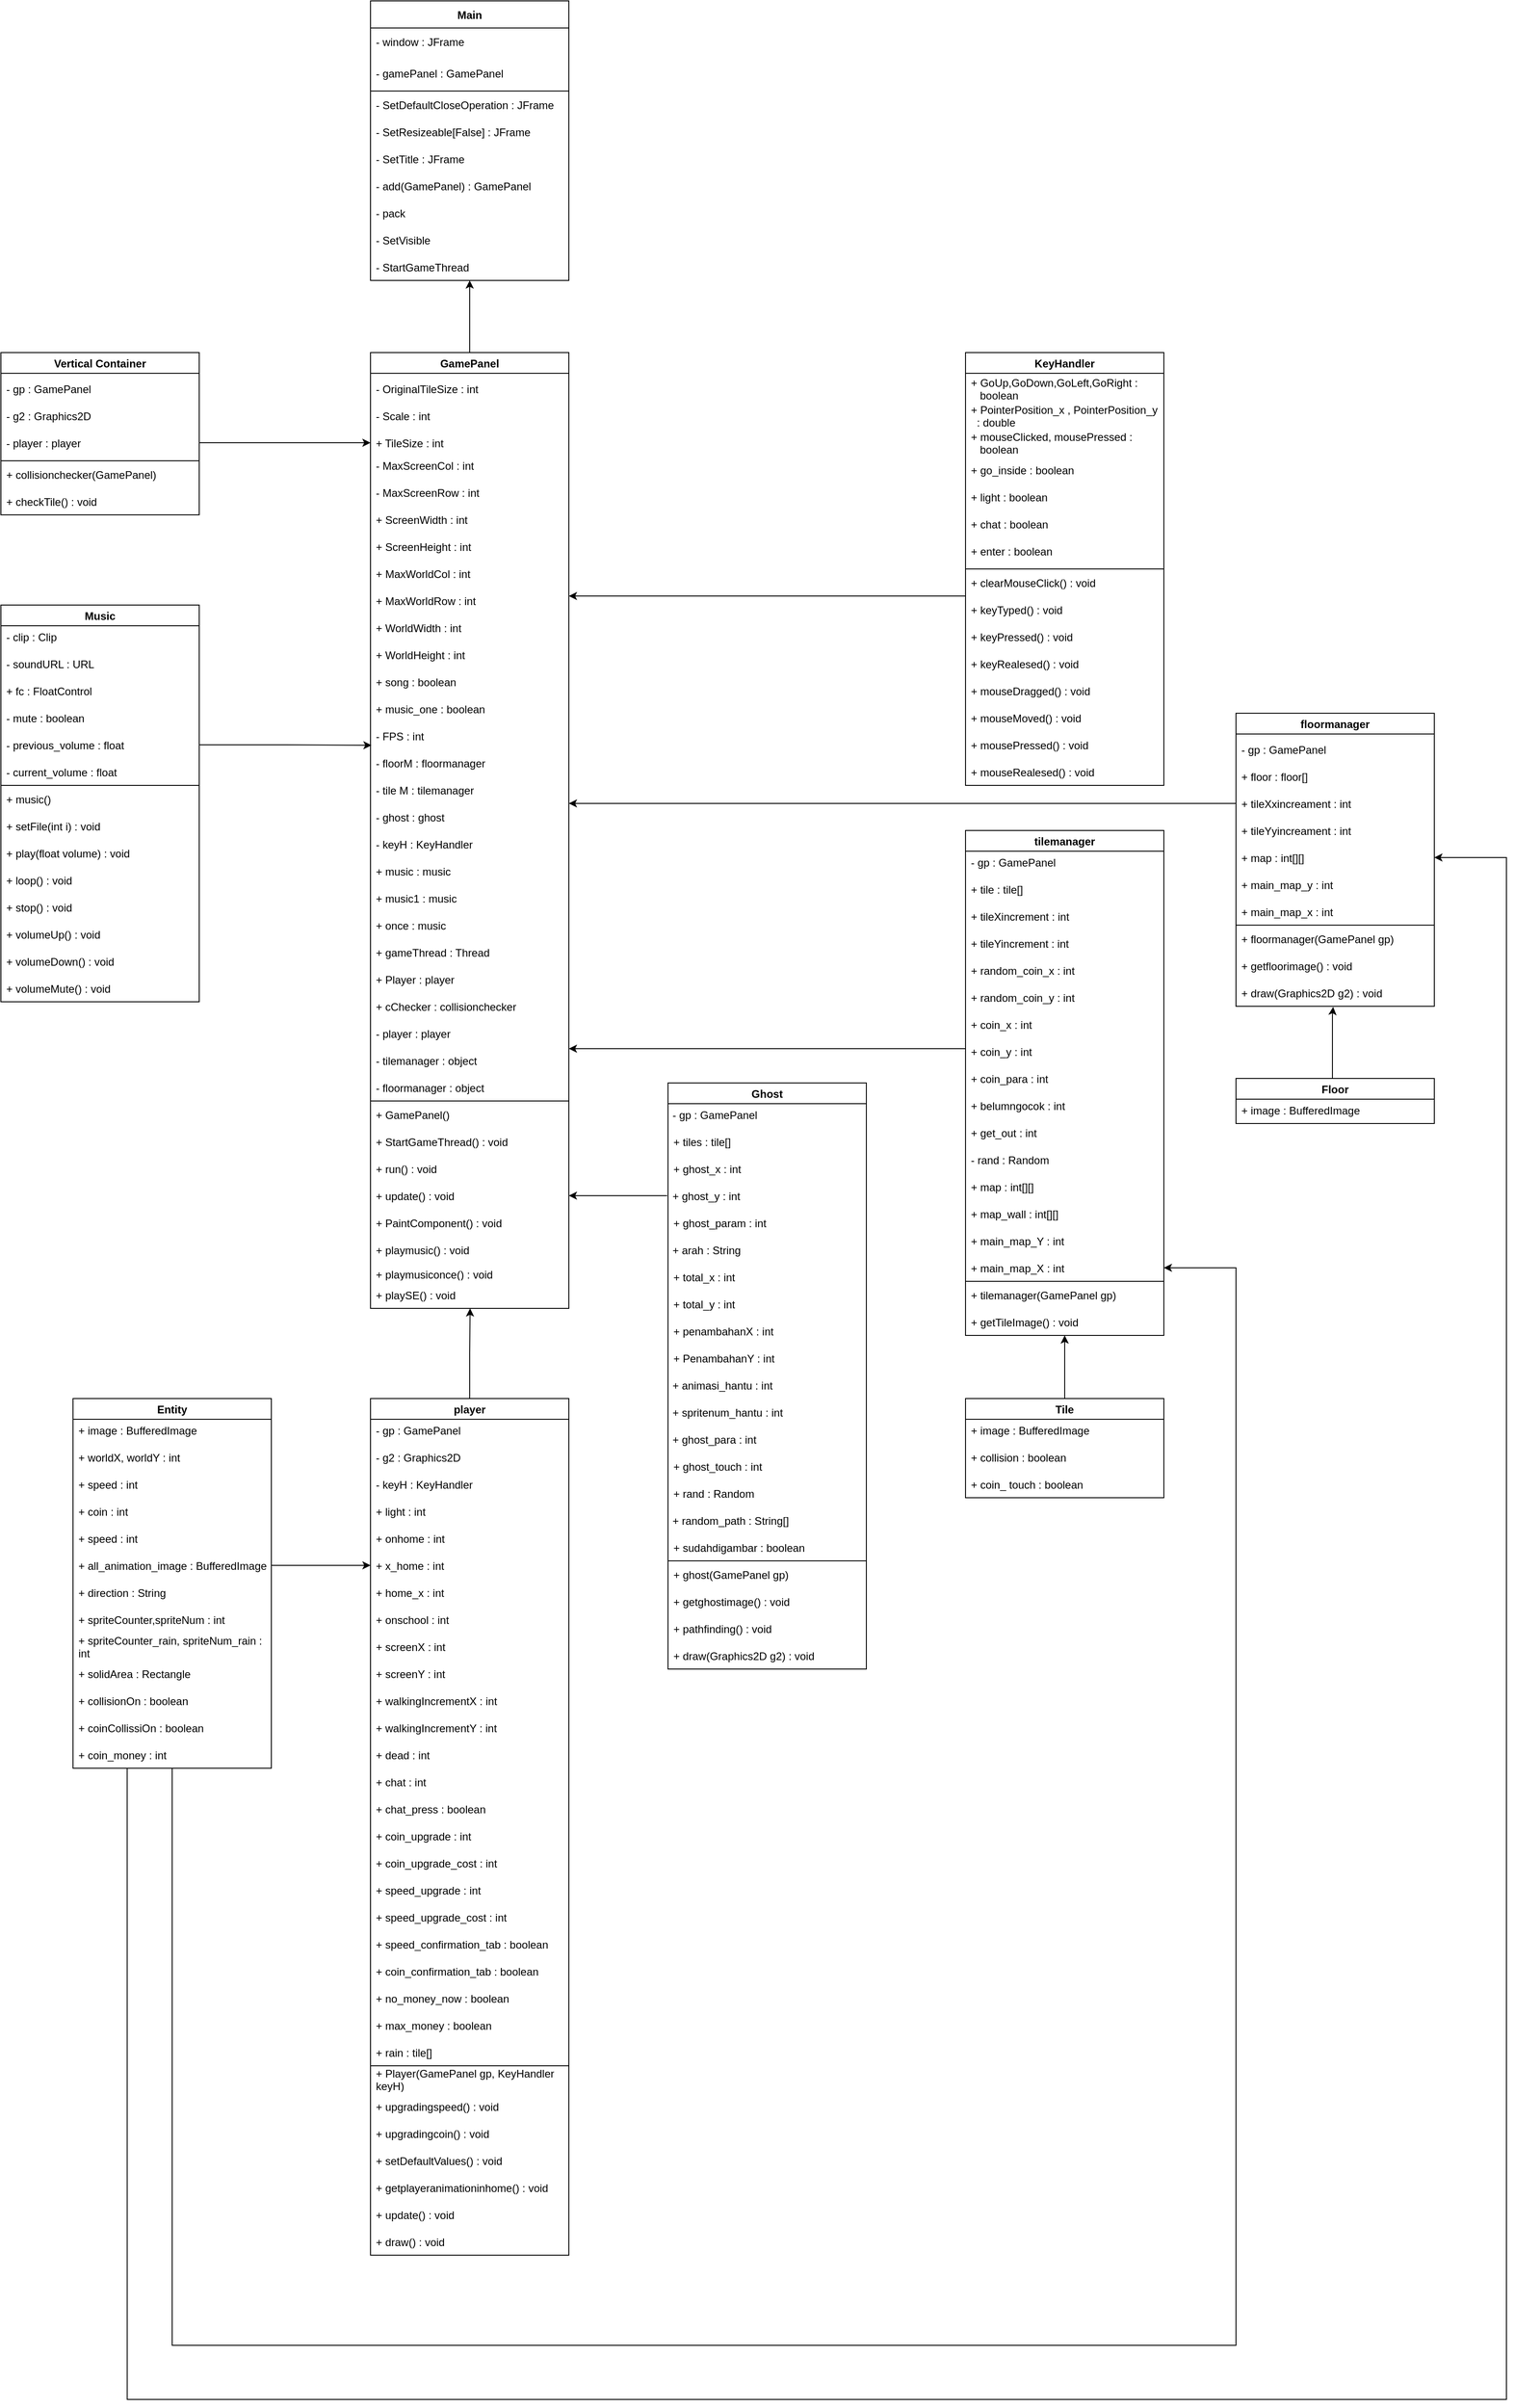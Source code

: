 <mxfile version="18.1.3" type="device"><diagram id="GQuqHAl73TYvonZcNCwo" name="Page-1"><mxGraphModel dx="680" dy="400" grid="1" gridSize="10" guides="1" tooltips="1" connect="1" arrows="1" fold="1" page="1" pageScale="1" pageWidth="2339" pageHeight="3300" math="0" shadow="0"><root><mxCell id="0"/><mxCell id="1" parent="0"/><mxCell id="s_87Bd_RlEMLjhU2x_ag-1" value="Main" style="swimlane;fontStyle=1;childLayout=stackLayout;horizontal=1;startSize=30;horizontalStack=0;resizeParent=1;resizeParentMax=0;resizeLast=0;collapsible=1;marginBottom=0;" parent="1" vertex="1"><mxGeometry x="610" y="80" width="220" height="100" as="geometry"/></mxCell><mxCell id="s_87Bd_RlEMLjhU2x_ag-2" value="- window : JFrame" style="text;strokeColor=none;fillColor=none;align=left;verticalAlign=middle;spacingLeft=4;spacingRight=4;overflow=hidden;points=[[0,0.5],[1,0.5]];portConstraint=eastwest;rotatable=0;" parent="s_87Bd_RlEMLjhU2x_ag-1" vertex="1"><mxGeometry y="30" width="220" height="30" as="geometry"/></mxCell><mxCell id="s_87Bd_RlEMLjhU2x_ag-3" value="- gamePanel : GamePanel" style="text;strokeColor=none;fillColor=none;align=left;verticalAlign=middle;spacingLeft=4;spacingRight=4;overflow=hidden;points=[[0,0.5],[1,0.5]];portConstraint=eastwest;rotatable=0;" parent="s_87Bd_RlEMLjhU2x_ag-1" vertex="1"><mxGeometry y="60" width="220" height="40" as="geometry"/></mxCell><mxCell id="s_87Bd_RlEMLjhU2x_ag-5" value="" style="rounded=0;whiteSpace=wrap;html=1;" parent="1" vertex="1"><mxGeometry x="610" y="180" width="220" height="210" as="geometry"/></mxCell><mxCell id="s_87Bd_RlEMLjhU2x_ag-4" value="- SetDefaultCloseOperation : JFrame" style="text;strokeColor=none;fillColor=none;align=left;verticalAlign=middle;spacingLeft=4;spacingRight=4;overflow=hidden;points=[[0,0.5],[1,0.5]];portConstraint=eastwest;rotatable=0;" parent="1" vertex="1"><mxGeometry x="610" y="180" width="220" height="30" as="geometry"/></mxCell><mxCell id="s_87Bd_RlEMLjhU2x_ag-6" value="- SetResizeable[False] : JFrame" style="text;strokeColor=none;fillColor=none;align=left;verticalAlign=middle;spacingLeft=4;spacingRight=4;overflow=hidden;points=[[0,0.5],[1,0.5]];portConstraint=eastwest;rotatable=0;" parent="1" vertex="1"><mxGeometry x="610" y="210" width="220" height="30" as="geometry"/></mxCell><mxCell id="s_87Bd_RlEMLjhU2x_ag-7" value="- SetTitle : JFrame" style="text;strokeColor=none;fillColor=none;align=left;verticalAlign=middle;spacingLeft=4;spacingRight=4;overflow=hidden;points=[[0,0.5],[1,0.5]];portConstraint=eastwest;rotatable=0;" parent="1" vertex="1"><mxGeometry x="610" y="240" width="220" height="30" as="geometry"/></mxCell><mxCell id="s_87Bd_RlEMLjhU2x_ag-8" value="- add(GamePanel) : GamePanel" style="text;strokeColor=none;fillColor=none;align=left;verticalAlign=middle;spacingLeft=4;spacingRight=4;overflow=hidden;points=[[0,0.5],[1,0.5]];portConstraint=eastwest;rotatable=0;" parent="1" vertex="1"><mxGeometry x="610" y="270" width="220" height="30" as="geometry"/></mxCell><mxCell id="s_87Bd_RlEMLjhU2x_ag-9" value="- pack" style="text;strokeColor=none;fillColor=none;align=left;verticalAlign=middle;spacingLeft=4;spacingRight=4;overflow=hidden;points=[[0,0.5],[1,0.5]];portConstraint=eastwest;rotatable=0;" parent="1" vertex="1"><mxGeometry x="610" y="300" width="220" height="30" as="geometry"/></mxCell><mxCell id="s_87Bd_RlEMLjhU2x_ag-10" value="- SetVisible" style="text;strokeColor=none;fillColor=none;align=left;verticalAlign=middle;spacingLeft=4;spacingRight=4;overflow=hidden;points=[[0,0.5],[1,0.5]];portConstraint=eastwest;rotatable=0;" parent="1" vertex="1"><mxGeometry x="610" y="330" width="220" height="30" as="geometry"/></mxCell><mxCell id="s_87Bd_RlEMLjhU2x_ag-19" style="edgeStyle=orthogonalEdgeStyle;rounded=0;orthogonalLoop=1;jettySize=auto;html=1;" parent="1" edge="1" target="s_87Bd_RlEMLjhU2x_ag-11"><mxGeometry relative="1" as="geometry"><Array as="points"><mxPoint x="720" y="410"/><mxPoint x="720" y="410"/></Array><mxPoint x="720" y="470" as="sourcePoint"/></mxGeometry></mxCell><mxCell id="s_87Bd_RlEMLjhU2x_ag-11" value="- StartGameThread" style="text;strokeColor=none;fillColor=none;align=left;verticalAlign=middle;spacingLeft=4;spacingRight=4;overflow=hidden;points=[[0,0.5],[1,0.5]];portConstraint=eastwest;rotatable=0;" parent="1" vertex="1"><mxGeometry x="610" y="360" width="220" height="30" as="geometry"/></mxCell><mxCell id="s_87Bd_RlEMLjhU2x_ag-20" value="GamePanel" style="swimlane;" parent="1" vertex="1"><mxGeometry x="610" y="470" width="220" height="830" as="geometry"/></mxCell><mxCell id="s_87Bd_RlEMLjhU2x_ag-14" value="- OriginalTileSize : int" style="text;strokeColor=none;fillColor=none;align=left;verticalAlign=middle;spacingLeft=4;spacingRight=4;overflow=hidden;points=[[0,0.5],[1,0.5]];portConstraint=eastwest;rotatable=0;" parent="s_87Bd_RlEMLjhU2x_ag-20" vertex="1"><mxGeometry y="25" width="220" height="30" as="geometry"/></mxCell><mxCell id="s_87Bd_RlEMLjhU2x_ag-16" value="+ TileSize : int" style="text;strokeColor=none;fillColor=none;align=left;verticalAlign=middle;spacingLeft=4;spacingRight=4;overflow=hidden;points=[[0,0.5],[1,0.5]];portConstraint=eastwest;rotatable=0;" parent="s_87Bd_RlEMLjhU2x_ag-20" vertex="1"><mxGeometry y="85" width="220" height="30" as="geometry"/></mxCell><mxCell id="s_87Bd_RlEMLjhU2x_ag-15" value="- Scale : int" style="text;strokeColor=none;fillColor=none;align=left;verticalAlign=middle;spacingLeft=4;spacingRight=4;overflow=hidden;points=[[0,0.5],[1,0.5]];portConstraint=eastwest;rotatable=0;" parent="s_87Bd_RlEMLjhU2x_ag-20" vertex="1"><mxGeometry y="55" width="220" height="30" as="geometry"/></mxCell><mxCell id="s_87Bd_RlEMLjhU2x_ag-21" value="- MaxScreenCol : int" style="text;strokeColor=none;fillColor=none;align=left;verticalAlign=middle;spacingLeft=4;spacingRight=4;overflow=hidden;points=[[0,0.5],[1,0.5]];portConstraint=eastwest;rotatable=0;" parent="s_87Bd_RlEMLjhU2x_ag-20" vertex="1"><mxGeometry y="110" width="220" height="30" as="geometry"/></mxCell><mxCell id="s_87Bd_RlEMLjhU2x_ag-22" value="- MaxScreenRow : int" style="text;strokeColor=none;fillColor=none;align=left;verticalAlign=middle;spacingLeft=4;spacingRight=4;overflow=hidden;points=[[0,0.5],[1,0.5]];portConstraint=eastwest;rotatable=0;" parent="s_87Bd_RlEMLjhU2x_ag-20" vertex="1"><mxGeometry y="140" width="220" height="30" as="geometry"/></mxCell><mxCell id="s_87Bd_RlEMLjhU2x_ag-23" value="+ ScreenWidth : int" style="text;strokeColor=none;fillColor=none;align=left;verticalAlign=middle;spacingLeft=4;spacingRight=4;overflow=hidden;points=[[0,0.5],[1,0.5]];portConstraint=eastwest;rotatable=0;" parent="s_87Bd_RlEMLjhU2x_ag-20" vertex="1"><mxGeometry y="170" width="220" height="30" as="geometry"/></mxCell><mxCell id="s_87Bd_RlEMLjhU2x_ag-24" value="+ ScreenHeight : int" style="text;strokeColor=none;fillColor=none;align=left;verticalAlign=middle;spacingLeft=4;spacingRight=4;overflow=hidden;points=[[0,0.5],[1,0.5]];portConstraint=eastwest;rotatable=0;" parent="s_87Bd_RlEMLjhU2x_ag-20" vertex="1"><mxGeometry y="200" width="220" height="30" as="geometry"/></mxCell><mxCell id="s_87Bd_RlEMLjhU2x_ag-25" value="+ MaxWorldCol : int" style="text;strokeColor=none;fillColor=none;align=left;verticalAlign=middle;spacingLeft=4;spacingRight=4;overflow=hidden;points=[[0,0.5],[1,0.5]];portConstraint=eastwest;rotatable=0;" parent="s_87Bd_RlEMLjhU2x_ag-20" vertex="1"><mxGeometry y="230" width="220" height="30" as="geometry"/></mxCell><mxCell id="s_87Bd_RlEMLjhU2x_ag-26" value="+ MaxWorldRow : int" style="text;strokeColor=none;fillColor=none;align=left;verticalAlign=middle;spacingLeft=4;spacingRight=4;overflow=hidden;points=[[0,0.5],[1,0.5]];portConstraint=eastwest;rotatable=0;" parent="s_87Bd_RlEMLjhU2x_ag-20" vertex="1"><mxGeometry y="260" width="220" height="30" as="geometry"/></mxCell><mxCell id="s_87Bd_RlEMLjhU2x_ag-27" value="+ WorldWidth : int" style="text;strokeColor=none;fillColor=none;align=left;verticalAlign=middle;spacingLeft=4;spacingRight=4;overflow=hidden;points=[[0,0.5],[1,0.5]];portConstraint=eastwest;rotatable=0;" parent="s_87Bd_RlEMLjhU2x_ag-20" vertex="1"><mxGeometry y="290" width="220" height="30" as="geometry"/></mxCell><mxCell id="s_87Bd_RlEMLjhU2x_ag-28" value="+ WorldHeight : int" style="text;strokeColor=none;fillColor=none;align=left;verticalAlign=middle;spacingLeft=4;spacingRight=4;overflow=hidden;points=[[0,0.5],[1,0.5]];portConstraint=eastwest;rotatable=0;" parent="s_87Bd_RlEMLjhU2x_ag-20" vertex="1"><mxGeometry y="320" width="220" height="30" as="geometry"/></mxCell><mxCell id="s_87Bd_RlEMLjhU2x_ag-29" value="+ song : boolean" style="text;strokeColor=none;fillColor=none;align=left;verticalAlign=middle;spacingLeft=4;spacingRight=4;overflow=hidden;points=[[0,0.5],[1,0.5]];portConstraint=eastwest;rotatable=0;" parent="s_87Bd_RlEMLjhU2x_ag-20" vertex="1"><mxGeometry y="350" width="220" height="30" as="geometry"/></mxCell><mxCell id="s_87Bd_RlEMLjhU2x_ag-30" value="+ music_one : boolean" style="text;strokeColor=none;fillColor=none;align=left;verticalAlign=middle;spacingLeft=4;spacingRight=4;overflow=hidden;points=[[0,0.5],[1,0.5]];portConstraint=eastwest;rotatable=0;" parent="s_87Bd_RlEMLjhU2x_ag-20" vertex="1"><mxGeometry y="380" width="220" height="30" as="geometry"/></mxCell><mxCell id="s_87Bd_RlEMLjhU2x_ag-31" value="- FPS : int" style="text;strokeColor=none;fillColor=none;align=left;verticalAlign=middle;spacingLeft=4;spacingRight=4;overflow=hidden;points=[[0,0.5],[1,0.5]];portConstraint=eastwest;rotatable=0;" parent="s_87Bd_RlEMLjhU2x_ag-20" vertex="1"><mxGeometry y="410" width="220" height="30" as="geometry"/></mxCell><mxCell id="s_87Bd_RlEMLjhU2x_ag-33" value="- floorM : floormanager" style="text;strokeColor=none;fillColor=none;align=left;verticalAlign=middle;spacingLeft=4;spacingRight=4;overflow=hidden;points=[[0,0.5],[1,0.5]];portConstraint=eastwest;rotatable=0;" parent="s_87Bd_RlEMLjhU2x_ag-20" vertex="1"><mxGeometry y="440" width="220" height="30" as="geometry"/></mxCell><mxCell id="s_87Bd_RlEMLjhU2x_ag-34" value="- tile M : tilemanager" style="text;strokeColor=none;fillColor=none;align=left;verticalAlign=middle;spacingLeft=4;spacingRight=4;overflow=hidden;points=[[0,0.5],[1,0.5]];portConstraint=eastwest;rotatable=0;" parent="s_87Bd_RlEMLjhU2x_ag-20" vertex="1"><mxGeometry y="470" width="220" height="30" as="geometry"/></mxCell><mxCell id="s_87Bd_RlEMLjhU2x_ag-35" value="- ghost : ghost" style="text;strokeColor=none;fillColor=none;align=left;verticalAlign=middle;spacingLeft=4;spacingRight=4;overflow=hidden;points=[[0,0.5],[1,0.5]];portConstraint=eastwest;rotatable=0;" parent="s_87Bd_RlEMLjhU2x_ag-20" vertex="1"><mxGeometry y="500" width="220" height="30" as="geometry"/></mxCell><mxCell id="s_87Bd_RlEMLjhU2x_ag-36" value="- keyH : KeyHandler" style="text;strokeColor=none;fillColor=none;align=left;verticalAlign=middle;spacingLeft=4;spacingRight=4;overflow=hidden;points=[[0,0.5],[1,0.5]];portConstraint=eastwest;rotatable=0;" parent="s_87Bd_RlEMLjhU2x_ag-20" vertex="1"><mxGeometry y="530" width="220" height="30" as="geometry"/></mxCell><mxCell id="s_87Bd_RlEMLjhU2x_ag-37" value="+ music : music" style="text;strokeColor=none;fillColor=none;align=left;verticalAlign=middle;spacingLeft=4;spacingRight=4;overflow=hidden;points=[[0,0.5],[1,0.5]];portConstraint=eastwest;rotatable=0;" parent="s_87Bd_RlEMLjhU2x_ag-20" vertex="1"><mxGeometry y="560" width="220" height="30" as="geometry"/></mxCell><mxCell id="s_87Bd_RlEMLjhU2x_ag-38" value="+ music1 : music" style="text;strokeColor=none;fillColor=none;align=left;verticalAlign=middle;spacingLeft=4;spacingRight=4;overflow=hidden;points=[[0,0.5],[1,0.5]];portConstraint=eastwest;rotatable=0;" parent="s_87Bd_RlEMLjhU2x_ag-20" vertex="1"><mxGeometry y="590" width="220" height="30" as="geometry"/></mxCell><mxCell id="s_87Bd_RlEMLjhU2x_ag-39" value="+ once : music" style="text;strokeColor=none;fillColor=none;align=left;verticalAlign=middle;spacingLeft=4;spacingRight=4;overflow=hidden;points=[[0,0.5],[1,0.5]];portConstraint=eastwest;rotatable=0;" parent="s_87Bd_RlEMLjhU2x_ag-20" vertex="1"><mxGeometry y="620" width="220" height="30" as="geometry"/></mxCell><mxCell id="s_87Bd_RlEMLjhU2x_ag-40" value="+ gameThread : Thread" style="text;strokeColor=none;fillColor=none;align=left;verticalAlign=middle;spacingLeft=4;spacingRight=4;overflow=hidden;points=[[0,0.5],[1,0.5]];portConstraint=eastwest;rotatable=0;" parent="s_87Bd_RlEMLjhU2x_ag-20" vertex="1"><mxGeometry y="650" width="220" height="30" as="geometry"/></mxCell><mxCell id="s_87Bd_RlEMLjhU2x_ag-41" value="+ Player : player" style="text;strokeColor=none;fillColor=none;align=left;verticalAlign=middle;spacingLeft=4;spacingRight=4;overflow=hidden;points=[[0,0.5],[1,0.5]];portConstraint=eastwest;rotatable=0;" parent="s_87Bd_RlEMLjhU2x_ag-20" vertex="1"><mxGeometry y="680" width="220" height="30" as="geometry"/></mxCell><mxCell id="s_87Bd_RlEMLjhU2x_ag-42" value="+ cChecker : collisionchecker" style="text;strokeColor=none;fillColor=none;align=left;verticalAlign=middle;spacingLeft=4;spacingRight=4;overflow=hidden;points=[[0,0.5],[1,0.5]];portConstraint=eastwest;rotatable=0;" parent="s_87Bd_RlEMLjhU2x_ag-20" vertex="1"><mxGeometry y="710" width="220" height="30" as="geometry"/></mxCell><mxCell id="s_87Bd_RlEMLjhU2x_ag-43" value="- player : player" style="text;strokeColor=none;fillColor=none;align=left;verticalAlign=middle;spacingLeft=4;spacingRight=4;overflow=hidden;points=[[0,0.5],[1,0.5]];portConstraint=eastwest;rotatable=0;" parent="s_87Bd_RlEMLjhU2x_ag-20" vertex="1"><mxGeometry y="740" width="220" height="30" as="geometry"/></mxCell><mxCell id="s_87Bd_RlEMLjhU2x_ag-44" value="- tilemanager : object" style="text;strokeColor=none;fillColor=none;align=left;verticalAlign=middle;spacingLeft=4;spacingRight=4;overflow=hidden;points=[[0,0.5],[1,0.5]];portConstraint=eastwest;rotatable=0;" parent="s_87Bd_RlEMLjhU2x_ag-20" vertex="1"><mxGeometry y="770" width="220" height="30" as="geometry"/></mxCell><mxCell id="s_87Bd_RlEMLjhU2x_ag-45" value="- floormanager : object" style="text;strokeColor=none;fillColor=none;align=left;verticalAlign=middle;spacingLeft=4;spacingRight=4;overflow=hidden;points=[[0,0.5],[1,0.5]];portConstraint=eastwest;rotatable=0;" parent="s_87Bd_RlEMLjhU2x_ag-20" vertex="1"><mxGeometry y="800" width="220" height="30" as="geometry"/></mxCell><mxCell id="s_87Bd_RlEMLjhU2x_ag-46" value="" style="rounded=0;whiteSpace=wrap;html=1;" parent="1" vertex="1"><mxGeometry x="610" y="1300" width="220" height="230" as="geometry"/></mxCell><mxCell id="s_87Bd_RlEMLjhU2x_ag-47" value="+ GamePanel() " style="text;strokeColor=none;fillColor=none;align=left;verticalAlign=middle;spacingLeft=4;spacingRight=4;overflow=hidden;points=[[0,0.5],[1,0.5]];portConstraint=eastwest;rotatable=0;" parent="1" vertex="1"><mxGeometry x="610" y="1300" width="220" height="30" as="geometry"/></mxCell><mxCell id="s_87Bd_RlEMLjhU2x_ag-48" value="+ StartGameThread() : void" style="text;strokeColor=none;fillColor=none;align=left;verticalAlign=middle;spacingLeft=4;spacingRight=4;overflow=hidden;points=[[0,0.5],[1,0.5]];portConstraint=eastwest;rotatable=0;" parent="1" vertex="1"><mxGeometry x="610" y="1330" width="220" height="30" as="geometry"/></mxCell><mxCell id="s_87Bd_RlEMLjhU2x_ag-49" value="+ run() : void" style="text;strokeColor=none;fillColor=none;align=left;verticalAlign=middle;spacingLeft=4;spacingRight=4;overflow=hidden;points=[[0,0.5],[1,0.5]];portConstraint=eastwest;rotatable=0;" parent="1" vertex="1"><mxGeometry x="610" y="1360" width="220" height="30" as="geometry"/></mxCell><mxCell id="s_87Bd_RlEMLjhU2x_ag-50" value="+ update() : void" style="text;strokeColor=none;fillColor=none;align=left;verticalAlign=middle;spacingLeft=4;spacingRight=4;overflow=hidden;points=[[0,0.5],[1,0.5]];portConstraint=eastwest;rotatable=0;" parent="1" vertex="1"><mxGeometry x="610" y="1390" width="220" height="30" as="geometry"/></mxCell><mxCell id="s_87Bd_RlEMLjhU2x_ag-51" value="+ PaintComponent() : void" style="text;strokeColor=none;fillColor=none;align=left;verticalAlign=middle;spacingLeft=4;spacingRight=4;overflow=hidden;points=[[0,0.5],[1,0.5]];portConstraint=eastwest;rotatable=0;" parent="1" vertex="1"><mxGeometry x="610" y="1420" width="220" height="30" as="geometry"/></mxCell><mxCell id="-MjjiUzPnIi-lI1ukDoX-1" value="+ playmusic() : void" style="text;strokeColor=none;fillColor=none;align=left;verticalAlign=middle;spacingLeft=4;spacingRight=4;overflow=hidden;points=[[0,0.5],[1,0.5]];portConstraint=eastwest;rotatable=0;" vertex="1" parent="1"><mxGeometry x="610" y="1450" width="220" height="30" as="geometry"/></mxCell><mxCell id="-MjjiUzPnIi-lI1ukDoX-2" value="&#10;+ playmusiconce() : void" style="text;strokeColor=none;fillColor=none;align=left;verticalAlign=middle;spacingLeft=4;spacingRight=4;overflow=hidden;points=[[0,0.5],[1,0.5]];portConstraint=eastwest;rotatable=0;" vertex="1" parent="1"><mxGeometry x="610" y="1470" width="220" height="30" as="geometry"/></mxCell><mxCell id="-MjjiUzPnIi-lI1ukDoX-3" value="+ playSE() : void" style="text;strokeColor=none;fillColor=none;align=left;verticalAlign=middle;spacingLeft=4;spacingRight=4;overflow=hidden;points=[[0,0.5],[1,0.5]];portConstraint=eastwest;rotatable=0;" vertex="1" parent="1"><mxGeometry x="610" y="1500" width="220" height="30" as="geometry"/></mxCell><mxCell id="-MjjiUzPnIi-lI1ukDoX-51" value="" style="group" vertex="1" connectable="0" parent="1"><mxGeometry x="1270" y="470" width="220" height="480" as="geometry"/></mxCell><mxCell id="-MjjiUzPnIi-lI1ukDoX-32" value="KeyHandler" style="swimlane;" vertex="1" parent="-MjjiUzPnIi-lI1ukDoX-51"><mxGeometry width="220" height="240" as="geometry"/></mxCell><mxCell id="-MjjiUzPnIi-lI1ukDoX-33" value="+ GoUp,GoDown,GoLeft,GoRight :&#10;   boolean" style="text;strokeColor=none;fillColor=none;align=left;verticalAlign=middle;spacingLeft=4;spacingRight=4;overflow=hidden;points=[[0,0.5],[1,0.5]];portConstraint=eastwest;rotatable=0;" vertex="1" parent="-MjjiUzPnIi-lI1ukDoX-32"><mxGeometry y="25" width="220" height="30" as="geometry"/></mxCell><mxCell id="-MjjiUzPnIi-lI1ukDoX-34" value="+ PointerPosition_x , PointerPosition_y&#10;  : double" style="text;strokeColor=none;fillColor=none;align=left;verticalAlign=middle;spacingLeft=4;spacingRight=4;overflow=hidden;points=[[0,0.5],[1,0.5]];portConstraint=eastwest;rotatable=0;" vertex="1" parent="-MjjiUzPnIi-lI1ukDoX-32"><mxGeometry y="55" width="220" height="30" as="geometry"/></mxCell><mxCell id="-MjjiUzPnIi-lI1ukDoX-35" value="+ mouseClicked, mousePressed :&#10;   boolean" style="text;strokeColor=none;fillColor=none;align=left;verticalAlign=middle;spacingLeft=4;spacingRight=4;overflow=hidden;points=[[0,0.5],[1,0.5]];portConstraint=eastwest;rotatable=0;" vertex="1" parent="-MjjiUzPnIi-lI1ukDoX-32"><mxGeometry y="85" width="220" height="30" as="geometry"/></mxCell><mxCell id="-MjjiUzPnIi-lI1ukDoX-36" value="+ go_inside : boolean" style="text;strokeColor=none;fillColor=none;align=left;verticalAlign=middle;spacingLeft=4;spacingRight=4;overflow=hidden;points=[[0,0.5],[1,0.5]];portConstraint=eastwest;rotatable=0;" vertex="1" parent="-MjjiUzPnIi-lI1ukDoX-32"><mxGeometry y="115" width="220" height="30" as="geometry"/></mxCell><mxCell id="-MjjiUzPnIi-lI1ukDoX-37" value="+ light : boolean" style="text;strokeColor=none;fillColor=none;align=left;verticalAlign=middle;spacingLeft=4;spacingRight=4;overflow=hidden;points=[[0,0.5],[1,0.5]];portConstraint=eastwest;rotatable=0;" vertex="1" parent="-MjjiUzPnIi-lI1ukDoX-32"><mxGeometry y="145" width="220" height="30" as="geometry"/></mxCell><mxCell id="-MjjiUzPnIi-lI1ukDoX-38" value="+ chat : boolean" style="text;strokeColor=none;fillColor=none;align=left;verticalAlign=middle;spacingLeft=4;spacingRight=4;overflow=hidden;points=[[0,0.5],[1,0.5]];portConstraint=eastwest;rotatable=0;" vertex="1" parent="-MjjiUzPnIi-lI1ukDoX-32"><mxGeometry y="175" width="220" height="30" as="geometry"/></mxCell><mxCell id="-MjjiUzPnIi-lI1ukDoX-39" value="+ enter : boolean" style="text;strokeColor=none;fillColor=none;align=left;verticalAlign=middle;spacingLeft=4;spacingRight=4;overflow=hidden;points=[[0,0.5],[1,0.5]];portConstraint=eastwest;rotatable=0;" vertex="1" parent="-MjjiUzPnIi-lI1ukDoX-32"><mxGeometry y="205" width="220" height="30" as="geometry"/></mxCell><mxCell id="-MjjiUzPnIi-lI1ukDoX-42" value="" style="rounded=0;whiteSpace=wrap;html=1;" vertex="1" parent="-MjjiUzPnIi-lI1ukDoX-51"><mxGeometry y="240" width="220" height="240" as="geometry"/></mxCell><mxCell id="-MjjiUzPnIi-lI1ukDoX-43" value="+ clearMouseClick() : void" style="text;strokeColor=none;fillColor=none;align=left;verticalAlign=middle;spacingLeft=4;spacingRight=4;overflow=hidden;points=[[0,0.5],[1,0.5]];portConstraint=eastwest;rotatable=0;" vertex="1" parent="-MjjiUzPnIi-lI1ukDoX-51"><mxGeometry y="240" width="220" height="30" as="geometry"/></mxCell><mxCell id="-MjjiUzPnIi-lI1ukDoX-44" value="+ keyTyped() : void" style="text;strokeColor=none;fillColor=none;align=left;verticalAlign=middle;spacingLeft=4;spacingRight=4;overflow=hidden;points=[[0,0.5],[1,0.5]];portConstraint=eastwest;rotatable=0;" vertex="1" parent="-MjjiUzPnIi-lI1ukDoX-51"><mxGeometry y="270" width="220" height="30" as="geometry"/></mxCell><mxCell id="-MjjiUzPnIi-lI1ukDoX-45" value="+ keyPressed() : void" style="text;strokeColor=none;fillColor=none;align=left;verticalAlign=middle;spacingLeft=4;spacingRight=4;overflow=hidden;points=[[0,0.5],[1,0.5]];portConstraint=eastwest;rotatable=0;" vertex="1" parent="-MjjiUzPnIi-lI1ukDoX-51"><mxGeometry y="300" width="220" height="30" as="geometry"/></mxCell><mxCell id="-MjjiUzPnIi-lI1ukDoX-46" value="+ keyRealesed() : void" style="text;strokeColor=none;fillColor=none;align=left;verticalAlign=middle;spacingLeft=4;spacingRight=4;overflow=hidden;points=[[0,0.5],[1,0.5]];portConstraint=eastwest;rotatable=0;" vertex="1" parent="-MjjiUzPnIi-lI1ukDoX-51"><mxGeometry y="330" width="220" height="30" as="geometry"/></mxCell><mxCell id="-MjjiUzPnIi-lI1ukDoX-47" value="+ mouseDragged() : void" style="text;strokeColor=none;fillColor=none;align=left;verticalAlign=middle;spacingLeft=4;spacingRight=4;overflow=hidden;points=[[0,0.5],[1,0.5]];portConstraint=eastwest;rotatable=0;" vertex="1" parent="-MjjiUzPnIi-lI1ukDoX-51"><mxGeometry y="360" width="220" height="30" as="geometry"/></mxCell><mxCell id="-MjjiUzPnIi-lI1ukDoX-48" value="+ mouseMoved() : void" style="text;strokeColor=none;fillColor=none;align=left;verticalAlign=middle;spacingLeft=4;spacingRight=4;overflow=hidden;points=[[0,0.5],[1,0.5]];portConstraint=eastwest;rotatable=0;" vertex="1" parent="-MjjiUzPnIi-lI1ukDoX-51"><mxGeometry y="390" width="220" height="30" as="geometry"/></mxCell><mxCell id="-MjjiUzPnIi-lI1ukDoX-49" value="+ mousePressed() : void" style="text;strokeColor=none;fillColor=none;align=left;verticalAlign=middle;spacingLeft=4;spacingRight=4;overflow=hidden;points=[[0,0.5],[1,0.5]];portConstraint=eastwest;rotatable=0;" vertex="1" parent="-MjjiUzPnIi-lI1ukDoX-51"><mxGeometry y="420" width="220" height="30" as="geometry"/></mxCell><mxCell id="-MjjiUzPnIi-lI1ukDoX-50" value="+ mouseRealesed() : void" style="text;strokeColor=none;fillColor=none;align=left;verticalAlign=middle;spacingLeft=4;spacingRight=4;overflow=hidden;points=[[0,0.5],[1,0.5]];portConstraint=eastwest;rotatable=0;" vertex="1" parent="-MjjiUzPnIi-lI1ukDoX-51"><mxGeometry y="450" width="220" height="30" as="geometry"/></mxCell><mxCell id="-MjjiUzPnIi-lI1ukDoX-52" style="edgeStyle=orthogonalEdgeStyle;rounded=0;orthogonalLoop=1;jettySize=auto;html=1;" edge="1" parent="1" source="-MjjiUzPnIi-lI1ukDoX-43"><mxGeometry relative="1" as="geometry"><mxPoint x="830" y="740" as="targetPoint"/><Array as="points"><mxPoint x="940" y="740"/><mxPoint x="940" y="740"/></Array></mxGeometry></mxCell><mxCell id="-MjjiUzPnIi-lI1ukDoX-53" value="Vertical Container" style="swimlane;" vertex="1" parent="1"><mxGeometry x="200" y="470" width="220" height="120" as="geometry"/></mxCell><mxCell id="-MjjiUzPnIi-lI1ukDoX-54" value="- gp : GamePanel" style="text;strokeColor=none;fillColor=none;align=left;verticalAlign=middle;spacingLeft=4;spacingRight=4;overflow=hidden;points=[[0,0.5],[1,0.5]];portConstraint=eastwest;rotatable=0;" vertex="1" parent="-MjjiUzPnIi-lI1ukDoX-53"><mxGeometry y="25" width="220" height="30" as="geometry"/></mxCell><mxCell id="-MjjiUzPnIi-lI1ukDoX-55" value="- g2 : Graphics2D" style="text;strokeColor=none;fillColor=none;align=left;verticalAlign=middle;spacingLeft=4;spacingRight=4;overflow=hidden;points=[[0,0.5],[1,0.5]];portConstraint=eastwest;rotatable=0;" vertex="1" parent="-MjjiUzPnIi-lI1ukDoX-53"><mxGeometry y="55" width="220" height="30" as="geometry"/></mxCell><mxCell id="-MjjiUzPnIi-lI1ukDoX-56" value="- player : player" style="text;strokeColor=none;fillColor=none;align=left;verticalAlign=middle;spacingLeft=4;spacingRight=4;overflow=hidden;points=[[0,0.5],[1,0.5]];portConstraint=eastwest;rotatable=0;" vertex="1" parent="-MjjiUzPnIi-lI1ukDoX-53"><mxGeometry y="85" width="220" height="30" as="geometry"/></mxCell><mxCell id="-MjjiUzPnIi-lI1ukDoX-57" value="" style="rounded=0;whiteSpace=wrap;html=1;" vertex="1" parent="1"><mxGeometry x="200" y="590" width="220" height="60" as="geometry"/></mxCell><mxCell id="-MjjiUzPnIi-lI1ukDoX-58" value="+ collisionchecker(GamePanel) " style="text;strokeColor=none;fillColor=none;align=left;verticalAlign=middle;spacingLeft=4;spacingRight=4;overflow=hidden;points=[[0,0.5],[1,0.5]];portConstraint=eastwest;rotatable=0;" vertex="1" parent="1"><mxGeometry x="200" y="590" width="220" height="30" as="geometry"/></mxCell><mxCell id="-MjjiUzPnIi-lI1ukDoX-59" value="+ checkTile() : void" style="text;strokeColor=none;fillColor=none;align=left;verticalAlign=middle;spacingLeft=4;spacingRight=4;overflow=hidden;points=[[0,0.5],[1,0.5]];portConstraint=eastwest;rotatable=0;" vertex="1" parent="1"><mxGeometry x="200" y="620" width="220" height="30" as="geometry"/></mxCell><mxCell id="-MjjiUzPnIi-lI1ukDoX-60" style="edgeStyle=orthogonalEdgeStyle;rounded=0;orthogonalLoop=1;jettySize=auto;html=1;entryX=0;entryY=0.5;entryDx=0;entryDy=0;" edge="1" parent="1" source="-MjjiUzPnIi-lI1ukDoX-56" target="s_87Bd_RlEMLjhU2x_ag-16"><mxGeometry relative="1" as="geometry"/></mxCell><mxCell id="-MjjiUzPnIi-lI1ukDoX-156" style="edgeStyle=orthogonalEdgeStyle;rounded=0;orthogonalLoop=1;jettySize=auto;html=1;entryX=1;entryY=0.5;entryDx=0;entryDy=0;" edge="1" parent="1" source="-MjjiUzPnIi-lI1ukDoX-61" target="-MjjiUzPnIi-lI1ukDoX-147"><mxGeometry relative="1" as="geometry"><Array as="points"><mxPoint x="390" y="2680"/><mxPoint x="1570" y="2680"/><mxPoint x="1570" y="1485"/></Array></mxGeometry></mxCell><mxCell id="-MjjiUzPnIi-lI1ukDoX-61" value="Entity" style="swimlane;" vertex="1" parent="1"><mxGeometry x="280" y="1630" width="220" height="410" as="geometry"/></mxCell><mxCell id="-MjjiUzPnIi-lI1ukDoX-62" value="+ image : BufferedImage" style="text;strokeColor=none;fillColor=none;align=left;verticalAlign=middle;spacingLeft=4;spacingRight=4;overflow=hidden;points=[[0,0.5],[1,0.5]];portConstraint=eastwest;rotatable=0;" vertex="1" parent="-MjjiUzPnIi-lI1ukDoX-61"><mxGeometry y="20" width="220" height="30" as="geometry"/></mxCell><mxCell id="-MjjiUzPnIi-lI1ukDoX-63" value="+ worldX, worldY : int" style="text;strokeColor=none;fillColor=none;align=left;verticalAlign=middle;spacingLeft=4;spacingRight=4;overflow=hidden;points=[[0,0.5],[1,0.5]];portConstraint=eastwest;rotatable=0;" vertex="1" parent="-MjjiUzPnIi-lI1ukDoX-61"><mxGeometry y="50" width="220" height="30" as="geometry"/></mxCell><mxCell id="-MjjiUzPnIi-lI1ukDoX-64" value="+ speed : int" style="text;strokeColor=none;fillColor=none;align=left;verticalAlign=middle;spacingLeft=4;spacingRight=4;overflow=hidden;points=[[0,0.5],[1,0.5]];portConstraint=eastwest;rotatable=0;" vertex="1" parent="-MjjiUzPnIi-lI1ukDoX-61"><mxGeometry y="80" width="220" height="30" as="geometry"/></mxCell><mxCell id="-MjjiUzPnIi-lI1ukDoX-65" value="+ coin : int" style="text;strokeColor=none;fillColor=none;align=left;verticalAlign=middle;spacingLeft=4;spacingRight=4;overflow=hidden;points=[[0,0.5],[1,0.5]];portConstraint=eastwest;rotatable=0;" vertex="1" parent="-MjjiUzPnIi-lI1ukDoX-61"><mxGeometry y="110" width="220" height="30" as="geometry"/></mxCell><mxCell id="-MjjiUzPnIi-lI1ukDoX-66" value="+ speed : int" style="text;strokeColor=none;fillColor=none;align=left;verticalAlign=middle;spacingLeft=4;spacingRight=4;overflow=hidden;points=[[0,0.5],[1,0.5]];portConstraint=eastwest;rotatable=0;" vertex="1" parent="-MjjiUzPnIi-lI1ukDoX-61"><mxGeometry y="140" width="220" height="30" as="geometry"/></mxCell><mxCell id="-MjjiUzPnIi-lI1ukDoX-67" value="+ all_animation_image : BufferedImage" style="text;strokeColor=none;fillColor=none;align=left;verticalAlign=middle;spacingLeft=4;spacingRight=4;overflow=hidden;points=[[0,0.5],[1,0.5]];portConstraint=eastwest;rotatable=0;" vertex="1" parent="-MjjiUzPnIi-lI1ukDoX-61"><mxGeometry y="170" width="220" height="30" as="geometry"/></mxCell><mxCell id="-MjjiUzPnIi-lI1ukDoX-68" value="+ direction : String" style="text;strokeColor=none;fillColor=none;align=left;verticalAlign=middle;spacingLeft=4;spacingRight=4;overflow=hidden;points=[[0,0.5],[1,0.5]];portConstraint=eastwest;rotatable=0;" vertex="1" parent="-MjjiUzPnIi-lI1ukDoX-61"><mxGeometry y="200" width="220" height="30" as="geometry"/></mxCell><mxCell id="-MjjiUzPnIi-lI1ukDoX-70" value="+ spriteCounter,spriteNum : int" style="text;strokeColor=none;fillColor=none;align=left;verticalAlign=middle;spacingLeft=4;spacingRight=4;overflow=hidden;points=[[0,0.5],[1,0.5]];portConstraint=eastwest;rotatable=0;" vertex="1" parent="-MjjiUzPnIi-lI1ukDoX-61"><mxGeometry y="230" width="220" height="30" as="geometry"/></mxCell><mxCell id="-MjjiUzPnIi-lI1ukDoX-71" value="+ spriteCounter_rain, spriteNum_rain :&#10;int" style="text;strokeColor=none;fillColor=none;align=left;verticalAlign=middle;spacingLeft=4;spacingRight=4;overflow=hidden;points=[[0,0.5],[1,0.5]];portConstraint=eastwest;rotatable=0;" vertex="1" parent="-MjjiUzPnIi-lI1ukDoX-61"><mxGeometry y="260" width="220" height="30" as="geometry"/></mxCell><mxCell id="-MjjiUzPnIi-lI1ukDoX-73" value="+ solidArea : Rectangle" style="text;strokeColor=none;fillColor=none;align=left;verticalAlign=middle;spacingLeft=4;spacingRight=4;overflow=hidden;points=[[0,0.5],[1,0.5]];portConstraint=eastwest;rotatable=0;" vertex="1" parent="-MjjiUzPnIi-lI1ukDoX-61"><mxGeometry y="290" width="220" height="30" as="geometry"/></mxCell><mxCell id="-MjjiUzPnIi-lI1ukDoX-74" value="+ collisionOn : boolean " style="text;strokeColor=none;fillColor=none;align=left;verticalAlign=middle;spacingLeft=4;spacingRight=4;overflow=hidden;points=[[0,0.5],[1,0.5]];portConstraint=eastwest;rotatable=0;" vertex="1" parent="-MjjiUzPnIi-lI1ukDoX-61"><mxGeometry y="320" width="220" height="30" as="geometry"/></mxCell><mxCell id="-MjjiUzPnIi-lI1ukDoX-75" value="+ coinCollissiOn : boolean" style="text;strokeColor=none;fillColor=none;align=left;verticalAlign=middle;spacingLeft=4;spacingRight=4;overflow=hidden;points=[[0,0.5],[1,0.5]];portConstraint=eastwest;rotatable=0;" vertex="1" parent="-MjjiUzPnIi-lI1ukDoX-61"><mxGeometry y="350" width="220" height="30" as="geometry"/></mxCell><mxCell id="-MjjiUzPnIi-lI1ukDoX-76" value="+ coin_money : int" style="text;strokeColor=none;fillColor=none;align=left;verticalAlign=middle;spacingLeft=4;spacingRight=4;overflow=hidden;points=[[0,0.5],[1,0.5]];portConstraint=eastwest;rotatable=0;" vertex="1" parent="-MjjiUzPnIi-lI1ukDoX-61"><mxGeometry y="380" width="220" height="30" as="geometry"/></mxCell><mxCell id="-MjjiUzPnIi-lI1ukDoX-110" style="edgeStyle=orthogonalEdgeStyle;rounded=0;orthogonalLoop=1;jettySize=auto;html=1;exitX=0.5;exitY=0;exitDx=0;exitDy=0;entryX=0.502;entryY=1;entryDx=0;entryDy=0;entryPerimeter=0;" edge="1" parent="1" source="-MjjiUzPnIi-lI1ukDoX-77" target="-MjjiUzPnIi-lI1ukDoX-3"><mxGeometry relative="1" as="geometry"/></mxCell><mxCell id="-MjjiUzPnIi-lI1ukDoX-77" value="player" style="swimlane;" vertex="1" parent="1"><mxGeometry x="610" y="1630" width="220" height="740" as="geometry"/></mxCell><mxCell id="-MjjiUzPnIi-lI1ukDoX-78" value="- gp : GamePanel" style="text;strokeColor=none;fillColor=none;align=left;verticalAlign=middle;spacingLeft=4;spacingRight=4;overflow=hidden;points=[[0,0.5],[1,0.5]];portConstraint=eastwest;rotatable=0;" vertex="1" parent="-MjjiUzPnIi-lI1ukDoX-77"><mxGeometry y="20" width="220" height="30" as="geometry"/></mxCell><mxCell id="-MjjiUzPnIi-lI1ukDoX-79" value="- g2 : Graphics2D" style="text;strokeColor=none;fillColor=none;align=left;verticalAlign=middle;spacingLeft=4;spacingRight=4;overflow=hidden;points=[[0,0.5],[1,0.5]];portConstraint=eastwest;rotatable=0;" vertex="1" parent="-MjjiUzPnIi-lI1ukDoX-77"><mxGeometry y="50" width="220" height="30" as="geometry"/></mxCell><mxCell id="-MjjiUzPnIi-lI1ukDoX-80" value="- keyH : KeyHandler" style="text;strokeColor=none;fillColor=none;align=left;verticalAlign=middle;spacingLeft=4;spacingRight=4;overflow=hidden;points=[[0,0.5],[1,0.5]];portConstraint=eastwest;rotatable=0;" vertex="1" parent="-MjjiUzPnIi-lI1ukDoX-77"><mxGeometry y="80" width="220" height="30" as="geometry"/></mxCell><mxCell id="-MjjiUzPnIi-lI1ukDoX-81" value="+ light : int" style="text;strokeColor=none;fillColor=none;align=left;verticalAlign=middle;spacingLeft=4;spacingRight=4;overflow=hidden;points=[[0,0.5],[1,0.5]];portConstraint=eastwest;rotatable=0;" vertex="1" parent="-MjjiUzPnIi-lI1ukDoX-77"><mxGeometry y="110" width="220" height="30" as="geometry"/></mxCell><mxCell id="-MjjiUzPnIi-lI1ukDoX-82" value="+ onhome : int" style="text;strokeColor=none;fillColor=none;align=left;verticalAlign=middle;spacingLeft=4;spacingRight=4;overflow=hidden;points=[[0,0.5],[1,0.5]];portConstraint=eastwest;rotatable=0;" vertex="1" parent="-MjjiUzPnIi-lI1ukDoX-77"><mxGeometry y="140" width="220" height="30" as="geometry"/></mxCell><mxCell id="-MjjiUzPnIi-lI1ukDoX-83" value="+ x_home : int" style="text;strokeColor=none;fillColor=none;align=left;verticalAlign=middle;spacingLeft=4;spacingRight=4;overflow=hidden;points=[[0,0.5],[1,0.5]];portConstraint=eastwest;rotatable=0;" vertex="1" parent="-MjjiUzPnIi-lI1ukDoX-77"><mxGeometry y="170" width="220" height="30" as="geometry"/></mxCell><mxCell id="-MjjiUzPnIi-lI1ukDoX-84" value="+ home_x : int" style="text;strokeColor=none;fillColor=none;align=left;verticalAlign=middle;spacingLeft=4;spacingRight=4;overflow=hidden;points=[[0,0.5],[1,0.5]];portConstraint=eastwest;rotatable=0;" vertex="1" parent="-MjjiUzPnIi-lI1ukDoX-77"><mxGeometry y="200" width="220" height="30" as="geometry"/></mxCell><mxCell id="-MjjiUzPnIi-lI1ukDoX-85" value="+ onschool : int" style="text;strokeColor=none;fillColor=none;align=left;verticalAlign=middle;spacingLeft=4;spacingRight=4;overflow=hidden;points=[[0,0.5],[1,0.5]];portConstraint=eastwest;rotatable=0;" vertex="1" parent="-MjjiUzPnIi-lI1ukDoX-77"><mxGeometry y="230" width="220" height="30" as="geometry"/></mxCell><mxCell id="-MjjiUzPnIi-lI1ukDoX-86" value="+ screenX : int" style="text;strokeColor=none;fillColor=none;align=left;verticalAlign=middle;spacingLeft=4;spacingRight=4;overflow=hidden;points=[[0,0.5],[1,0.5]];portConstraint=eastwest;rotatable=0;" vertex="1" parent="-MjjiUzPnIi-lI1ukDoX-77"><mxGeometry y="260" width="220" height="30" as="geometry"/></mxCell><mxCell id="-MjjiUzPnIi-lI1ukDoX-87" value="+ screenY : int" style="text;strokeColor=none;fillColor=none;align=left;verticalAlign=middle;spacingLeft=4;spacingRight=4;overflow=hidden;points=[[0,0.5],[1,0.5]];portConstraint=eastwest;rotatable=0;" vertex="1" parent="-MjjiUzPnIi-lI1ukDoX-77"><mxGeometry y="290" width="220" height="30" as="geometry"/></mxCell><mxCell id="-MjjiUzPnIi-lI1ukDoX-88" value="+ walkingIncrementX : int" style="text;strokeColor=none;fillColor=none;align=left;verticalAlign=middle;spacingLeft=4;spacingRight=4;overflow=hidden;points=[[0,0.5],[1,0.5]];portConstraint=eastwest;rotatable=0;" vertex="1" parent="-MjjiUzPnIi-lI1ukDoX-77"><mxGeometry y="320" width="220" height="30" as="geometry"/></mxCell><mxCell id="-MjjiUzPnIi-lI1ukDoX-89" value="+ walkingIncrementY : int" style="text;strokeColor=none;fillColor=none;align=left;verticalAlign=middle;spacingLeft=4;spacingRight=4;overflow=hidden;points=[[0,0.5],[1,0.5]];portConstraint=eastwest;rotatable=0;" vertex="1" parent="-MjjiUzPnIi-lI1ukDoX-77"><mxGeometry y="350" width="220" height="30" as="geometry"/></mxCell><mxCell id="-MjjiUzPnIi-lI1ukDoX-90" value="+ dead : int" style="text;strokeColor=none;fillColor=none;align=left;verticalAlign=middle;spacingLeft=4;spacingRight=4;overflow=hidden;points=[[0,0.5],[1,0.5]];portConstraint=eastwest;rotatable=0;" vertex="1" parent="-MjjiUzPnIi-lI1ukDoX-77"><mxGeometry y="380" width="220" height="30" as="geometry"/></mxCell><mxCell id="-MjjiUzPnIi-lI1ukDoX-91" value="+ chat : int " style="text;strokeColor=none;fillColor=none;align=left;verticalAlign=middle;spacingLeft=4;spacingRight=4;overflow=hidden;points=[[0,0.5],[1,0.5]];portConstraint=eastwest;rotatable=0;" vertex="1" parent="-MjjiUzPnIi-lI1ukDoX-77"><mxGeometry y="410" width="220" height="30" as="geometry"/></mxCell><mxCell id="-MjjiUzPnIi-lI1ukDoX-92" value="+ chat_press : boolean" style="text;strokeColor=none;fillColor=none;align=left;verticalAlign=middle;spacingLeft=4;spacingRight=4;overflow=hidden;points=[[0,0.5],[1,0.5]];portConstraint=eastwest;rotatable=0;" vertex="1" parent="-MjjiUzPnIi-lI1ukDoX-77"><mxGeometry y="440" width="220" height="30" as="geometry"/></mxCell><mxCell id="-MjjiUzPnIi-lI1ukDoX-93" value="+ coin_upgrade : int" style="text;strokeColor=none;fillColor=none;align=left;verticalAlign=middle;spacingLeft=4;spacingRight=4;overflow=hidden;points=[[0,0.5],[1,0.5]];portConstraint=eastwest;rotatable=0;" vertex="1" parent="-MjjiUzPnIi-lI1ukDoX-77"><mxGeometry y="470" width="220" height="30" as="geometry"/></mxCell><mxCell id="-MjjiUzPnIi-lI1ukDoX-94" value="+ coin_upgrade_cost : int" style="text;strokeColor=none;fillColor=none;align=left;verticalAlign=middle;spacingLeft=4;spacingRight=4;overflow=hidden;points=[[0,0.5],[1,0.5]];portConstraint=eastwest;rotatable=0;" vertex="1" parent="-MjjiUzPnIi-lI1ukDoX-77"><mxGeometry y="500" width="220" height="30" as="geometry"/></mxCell><mxCell id="-MjjiUzPnIi-lI1ukDoX-95" value="+ speed_upgrade : int" style="text;strokeColor=none;fillColor=none;align=left;verticalAlign=middle;spacingLeft=4;spacingRight=4;overflow=hidden;points=[[0,0.5],[1,0.5]];portConstraint=eastwest;rotatable=0;" vertex="1" parent="-MjjiUzPnIi-lI1ukDoX-77"><mxGeometry y="530" width="220" height="30" as="geometry"/></mxCell><mxCell id="-MjjiUzPnIi-lI1ukDoX-96" value="+ speed_upgrade_cost : int" style="text;strokeColor=none;fillColor=none;align=left;verticalAlign=middle;spacingLeft=4;spacingRight=4;overflow=hidden;points=[[0,0.5],[1,0.5]];portConstraint=eastwest;rotatable=0;" vertex="1" parent="-MjjiUzPnIi-lI1ukDoX-77"><mxGeometry y="560" width="220" height="30" as="geometry"/></mxCell><mxCell id="-MjjiUzPnIi-lI1ukDoX-97" value="+ speed_confirmation_tab : boolean" style="text;strokeColor=none;fillColor=none;align=left;verticalAlign=middle;spacingLeft=4;spacingRight=4;overflow=hidden;points=[[0,0.5],[1,0.5]];portConstraint=eastwest;rotatable=0;" vertex="1" parent="-MjjiUzPnIi-lI1ukDoX-77"><mxGeometry y="590" width="220" height="30" as="geometry"/></mxCell><mxCell id="-MjjiUzPnIi-lI1ukDoX-98" value="+ coin_confirmation_tab : boolean" style="text;strokeColor=none;fillColor=none;align=left;verticalAlign=middle;spacingLeft=4;spacingRight=4;overflow=hidden;points=[[0,0.5],[1,0.5]];portConstraint=eastwest;rotatable=0;" vertex="1" parent="-MjjiUzPnIi-lI1ukDoX-77"><mxGeometry y="620" width="220" height="30" as="geometry"/></mxCell><mxCell id="-MjjiUzPnIi-lI1ukDoX-99" value="+ no_money_now : boolean" style="text;strokeColor=none;fillColor=none;align=left;verticalAlign=middle;spacingLeft=4;spacingRight=4;overflow=hidden;points=[[0,0.5],[1,0.5]];portConstraint=eastwest;rotatable=0;" vertex="1" parent="-MjjiUzPnIi-lI1ukDoX-77"><mxGeometry y="650" width="220" height="30" as="geometry"/></mxCell><mxCell id="-MjjiUzPnIi-lI1ukDoX-100" value="+ max_money : boolean" style="text;strokeColor=none;fillColor=none;align=left;verticalAlign=middle;spacingLeft=4;spacingRight=4;overflow=hidden;points=[[0,0.5],[1,0.5]];portConstraint=eastwest;rotatable=0;" vertex="1" parent="-MjjiUzPnIi-lI1ukDoX-77"><mxGeometry y="680" width="220" height="30" as="geometry"/></mxCell><mxCell id="-MjjiUzPnIi-lI1ukDoX-101" value="+ rain : tile[]" style="text;strokeColor=none;fillColor=none;align=left;verticalAlign=middle;spacingLeft=4;spacingRight=4;overflow=hidden;points=[[0,0.5],[1,0.5]];portConstraint=eastwest;rotatable=0;" vertex="1" parent="-MjjiUzPnIi-lI1ukDoX-77"><mxGeometry y="710" width="220" height="30" as="geometry"/></mxCell><mxCell id="-MjjiUzPnIi-lI1ukDoX-102" value="" style="rounded=0;whiteSpace=wrap;html=1;" vertex="1" parent="1"><mxGeometry x="610" y="2370" width="220" height="210" as="geometry"/></mxCell><mxCell id="-MjjiUzPnIi-lI1ukDoX-103" value="+ Player(GamePanel gp, KeyHandler &#10;keyH)" style="text;strokeColor=none;fillColor=none;align=left;verticalAlign=middle;spacingLeft=4;spacingRight=4;overflow=hidden;points=[[0,0.5],[1,0.5]];portConstraint=eastwest;rotatable=0;" vertex="1" parent="1"><mxGeometry x="610" y="2370" width="220" height="30" as="geometry"/></mxCell><mxCell id="-MjjiUzPnIi-lI1ukDoX-104" value="+ upgradingspeed() : void" style="text;strokeColor=none;fillColor=none;align=left;verticalAlign=middle;spacingLeft=4;spacingRight=4;overflow=hidden;points=[[0,0.5],[1,0.5]];portConstraint=eastwest;rotatable=0;" vertex="1" parent="1"><mxGeometry x="610" y="2400" width="220" height="30" as="geometry"/></mxCell><mxCell id="-MjjiUzPnIi-lI1ukDoX-105" value="+ upgradingcoin() : void" style="text;strokeColor=none;fillColor=none;align=left;verticalAlign=middle;spacingLeft=4;spacingRight=4;overflow=hidden;points=[[0,0.5],[1,0.5]];portConstraint=eastwest;rotatable=0;" vertex="1" parent="1"><mxGeometry x="610" y="2430" width="220" height="30" as="geometry"/></mxCell><mxCell id="-MjjiUzPnIi-lI1ukDoX-106" value="+ setDefaultValues() : void" style="text;strokeColor=none;fillColor=none;align=left;verticalAlign=middle;spacingLeft=4;spacingRight=4;overflow=hidden;points=[[0,0.5],[1,0.5]];portConstraint=eastwest;rotatable=0;" vertex="1" parent="1"><mxGeometry x="610" y="2460" width="220" height="30" as="geometry"/></mxCell><mxCell id="-MjjiUzPnIi-lI1ukDoX-107" value="+ getplayeranimationinhome() : void" style="text;strokeColor=none;fillColor=none;align=left;verticalAlign=middle;spacingLeft=4;spacingRight=4;overflow=hidden;points=[[0,0.5],[1,0.5]];portConstraint=eastwest;rotatable=0;" vertex="1" parent="1"><mxGeometry x="610" y="2490" width="220" height="30" as="geometry"/></mxCell><mxCell id="-MjjiUzPnIi-lI1ukDoX-108" value="+ update() : void" style="text;strokeColor=none;fillColor=none;align=left;verticalAlign=middle;spacingLeft=4;spacingRight=4;overflow=hidden;points=[[0,0.5],[1,0.5]];portConstraint=eastwest;rotatable=0;" vertex="1" parent="1"><mxGeometry x="610" y="2520" width="220" height="30" as="geometry"/></mxCell><mxCell id="-MjjiUzPnIi-lI1ukDoX-109" value="+ draw() : void" style="text;strokeColor=none;fillColor=none;align=left;verticalAlign=middle;spacingLeft=4;spacingRight=4;overflow=hidden;points=[[0,0.5],[1,0.5]];portConstraint=eastwest;rotatable=0;" vertex="1" parent="1"><mxGeometry x="610" y="2550" width="220" height="30" as="geometry"/></mxCell><mxCell id="-MjjiUzPnIi-lI1ukDoX-111" style="edgeStyle=orthogonalEdgeStyle;rounded=0;orthogonalLoop=1;jettySize=auto;html=1;" edge="1" parent="1" source="-MjjiUzPnIi-lI1ukDoX-67" target="-MjjiUzPnIi-lI1ukDoX-83"><mxGeometry relative="1" as="geometry"/></mxCell><mxCell id="-MjjiUzPnIi-lI1ukDoX-112" value="Music" style="swimlane;" vertex="1" parent="1"><mxGeometry x="200" y="750" width="220" height="200" as="geometry"/></mxCell><mxCell id="-MjjiUzPnIi-lI1ukDoX-113" value="- clip : Clip" style="text;strokeColor=none;fillColor=none;align=left;verticalAlign=middle;spacingLeft=4;spacingRight=4;overflow=hidden;points=[[0,0.5],[1,0.5]];portConstraint=eastwest;rotatable=0;" vertex="1" parent="-MjjiUzPnIi-lI1ukDoX-112"><mxGeometry y="20" width="220" height="30" as="geometry"/></mxCell><mxCell id="-MjjiUzPnIi-lI1ukDoX-114" value="- soundURL : URL" style="text;strokeColor=none;fillColor=none;align=left;verticalAlign=middle;spacingLeft=4;spacingRight=4;overflow=hidden;points=[[0,0.5],[1,0.5]];portConstraint=eastwest;rotatable=0;" vertex="1" parent="-MjjiUzPnIi-lI1ukDoX-112"><mxGeometry y="50" width="220" height="30" as="geometry"/></mxCell><mxCell id="-MjjiUzPnIi-lI1ukDoX-115" value="+ fc : FloatControl" style="text;strokeColor=none;fillColor=none;align=left;verticalAlign=middle;spacingLeft=4;spacingRight=4;overflow=hidden;points=[[0,0.5],[1,0.5]];portConstraint=eastwest;rotatable=0;" vertex="1" parent="-MjjiUzPnIi-lI1ukDoX-112"><mxGeometry y="80" width="220" height="30" as="geometry"/></mxCell><mxCell id="-MjjiUzPnIi-lI1ukDoX-116" value="- mute : boolean" style="text;strokeColor=none;fillColor=none;align=left;verticalAlign=middle;spacingLeft=4;spacingRight=4;overflow=hidden;points=[[0,0.5],[1,0.5]];portConstraint=eastwest;rotatable=0;" vertex="1" parent="-MjjiUzPnIi-lI1ukDoX-112"><mxGeometry y="110" width="220" height="30" as="geometry"/></mxCell><mxCell id="-MjjiUzPnIi-lI1ukDoX-117" value="- previous_volume : float" style="text;strokeColor=none;fillColor=none;align=left;verticalAlign=middle;spacingLeft=4;spacingRight=4;overflow=hidden;points=[[0,0.5],[1,0.5]];portConstraint=eastwest;rotatable=0;" vertex="1" parent="-MjjiUzPnIi-lI1ukDoX-112"><mxGeometry y="140" width="220" height="30" as="geometry"/></mxCell><mxCell id="-MjjiUzPnIi-lI1ukDoX-118" value="- current_volume : float" style="text;strokeColor=none;fillColor=none;align=left;verticalAlign=middle;spacingLeft=4;spacingRight=4;overflow=hidden;points=[[0,0.5],[1,0.5]];portConstraint=eastwest;rotatable=0;" vertex="1" parent="-MjjiUzPnIi-lI1ukDoX-112"><mxGeometry y="170" width="220" height="30" as="geometry"/></mxCell><mxCell id="-MjjiUzPnIi-lI1ukDoX-119" value="" style="rounded=0;whiteSpace=wrap;html=1;" vertex="1" parent="1"><mxGeometry x="200" y="950" width="220" height="240" as="geometry"/></mxCell><mxCell id="-MjjiUzPnIi-lI1ukDoX-120" value="+ music()" style="text;strokeColor=none;fillColor=none;align=left;verticalAlign=middle;spacingLeft=4;spacingRight=4;overflow=hidden;points=[[0,0.5],[1,0.5]];portConstraint=eastwest;rotatable=0;" vertex="1" parent="1"><mxGeometry x="200" y="950" width="220" height="30" as="geometry"/></mxCell><mxCell id="-MjjiUzPnIi-lI1ukDoX-121" value="+ setFile(int i) : void" style="text;strokeColor=none;fillColor=none;align=left;verticalAlign=middle;spacingLeft=4;spacingRight=4;overflow=hidden;points=[[0,0.5],[1,0.5]];portConstraint=eastwest;rotatable=0;" vertex="1" parent="1"><mxGeometry x="200" y="980" width="220" height="30" as="geometry"/></mxCell><mxCell id="-MjjiUzPnIi-lI1ukDoX-122" value="+ play(float volume) : void" style="text;strokeColor=none;fillColor=none;align=left;verticalAlign=middle;spacingLeft=4;spacingRight=4;overflow=hidden;points=[[0,0.5],[1,0.5]];portConstraint=eastwest;rotatable=0;" vertex="1" parent="1"><mxGeometry x="200" y="1010" width="220" height="30" as="geometry"/></mxCell><mxCell id="-MjjiUzPnIi-lI1ukDoX-123" value="+ loop() : void" style="text;strokeColor=none;fillColor=none;align=left;verticalAlign=middle;spacingLeft=4;spacingRight=4;overflow=hidden;points=[[0,0.5],[1,0.5]];portConstraint=eastwest;rotatable=0;" vertex="1" parent="1"><mxGeometry x="200" y="1040" width="220" height="30" as="geometry"/></mxCell><mxCell id="-MjjiUzPnIi-lI1ukDoX-124" value="+ stop() : void" style="text;strokeColor=none;fillColor=none;align=left;verticalAlign=middle;spacingLeft=4;spacingRight=4;overflow=hidden;points=[[0,0.5],[1,0.5]];portConstraint=eastwest;rotatable=0;" vertex="1" parent="1"><mxGeometry x="200" y="1070" width="220" height="30" as="geometry"/></mxCell><mxCell id="-MjjiUzPnIi-lI1ukDoX-125" value="+ volumeUp() : void" style="text;strokeColor=none;fillColor=none;align=left;verticalAlign=middle;spacingLeft=4;spacingRight=4;overflow=hidden;points=[[0,0.5],[1,0.5]];portConstraint=eastwest;rotatable=0;" vertex="1" parent="1"><mxGeometry x="200" y="1100" width="220" height="30" as="geometry"/></mxCell><mxCell id="-MjjiUzPnIi-lI1ukDoX-126" value="+ volumeDown() : void" style="text;strokeColor=none;fillColor=none;align=left;verticalAlign=middle;spacingLeft=4;spacingRight=4;overflow=hidden;points=[[0,0.5],[1,0.5]];portConstraint=eastwest;rotatable=0;" vertex="1" parent="1"><mxGeometry x="200" y="1130" width="220" height="30" as="geometry"/></mxCell><mxCell id="-MjjiUzPnIi-lI1ukDoX-127" value="+ volumeMute() : void" style="text;strokeColor=none;fillColor=none;align=left;verticalAlign=middle;spacingLeft=4;spacingRight=4;overflow=hidden;points=[[0,0.5],[1,0.5]];portConstraint=eastwest;rotatable=0;" vertex="1" parent="1"><mxGeometry x="200" y="1160" width="220" height="30" as="geometry"/></mxCell><mxCell id="-MjjiUzPnIi-lI1ukDoX-128" style="edgeStyle=orthogonalEdgeStyle;rounded=0;orthogonalLoop=1;jettySize=auto;html=1;entryX=0.005;entryY=0.85;entryDx=0;entryDy=0;entryPerimeter=0;" edge="1" parent="1" source="-MjjiUzPnIi-lI1ukDoX-117" target="s_87Bd_RlEMLjhU2x_ag-31"><mxGeometry relative="1" as="geometry"/></mxCell><mxCell id="-MjjiUzPnIi-lI1ukDoX-129" value="tilemanager" style="swimlane;" vertex="1" parent="1"><mxGeometry x="1270" y="1000" width="220" height="500" as="geometry"/></mxCell><mxCell id="-MjjiUzPnIi-lI1ukDoX-130" value="- gp : GamePanel" style="text;strokeColor=none;fillColor=none;align=left;verticalAlign=middle;spacingLeft=4;spacingRight=4;overflow=hidden;points=[[0,0.5],[1,0.5]];portConstraint=eastwest;rotatable=0;" vertex="1" parent="-MjjiUzPnIi-lI1ukDoX-129"><mxGeometry y="20" width="220" height="30" as="geometry"/></mxCell><mxCell id="-MjjiUzPnIi-lI1ukDoX-131" value="+ tile : tile[]" style="text;strokeColor=none;fillColor=none;align=left;verticalAlign=middle;spacingLeft=4;spacingRight=4;overflow=hidden;points=[[0,0.5],[1,0.5]];portConstraint=eastwest;rotatable=0;" vertex="1" parent="-MjjiUzPnIi-lI1ukDoX-129"><mxGeometry y="50" width="220" height="30" as="geometry"/></mxCell><mxCell id="-MjjiUzPnIi-lI1ukDoX-132" value="+ tileXincrement : int" style="text;strokeColor=none;fillColor=none;align=left;verticalAlign=middle;spacingLeft=4;spacingRight=4;overflow=hidden;points=[[0,0.5],[1,0.5]];portConstraint=eastwest;rotatable=0;" vertex="1" parent="-MjjiUzPnIi-lI1ukDoX-129"><mxGeometry y="80" width="220" height="30" as="geometry"/></mxCell><mxCell id="-MjjiUzPnIi-lI1ukDoX-133" value="+ tileYincrement : int" style="text;strokeColor=none;fillColor=none;align=left;verticalAlign=middle;spacingLeft=4;spacingRight=4;overflow=hidden;points=[[0,0.5],[1,0.5]];portConstraint=eastwest;rotatable=0;" vertex="1" parent="-MjjiUzPnIi-lI1ukDoX-129"><mxGeometry y="110" width="220" height="30" as="geometry"/></mxCell><mxCell id="-MjjiUzPnIi-lI1ukDoX-134" value="+ random_coin_x : int" style="text;strokeColor=none;fillColor=none;align=left;verticalAlign=middle;spacingLeft=4;spacingRight=4;overflow=hidden;points=[[0,0.5],[1,0.5]];portConstraint=eastwest;rotatable=0;" vertex="1" parent="-MjjiUzPnIi-lI1ukDoX-129"><mxGeometry y="140" width="220" height="30" as="geometry"/></mxCell><mxCell id="-MjjiUzPnIi-lI1ukDoX-135" value="+ random_coin_y : int" style="text;strokeColor=none;fillColor=none;align=left;verticalAlign=middle;spacingLeft=4;spacingRight=4;overflow=hidden;points=[[0,0.5],[1,0.5]];portConstraint=eastwest;rotatable=0;" vertex="1" parent="-MjjiUzPnIi-lI1ukDoX-129"><mxGeometry y="170" width="220" height="30" as="geometry"/></mxCell><mxCell id="-MjjiUzPnIi-lI1ukDoX-136" value="+ coin_x : int" style="text;strokeColor=none;fillColor=none;align=left;verticalAlign=middle;spacingLeft=4;spacingRight=4;overflow=hidden;points=[[0,0.5],[1,0.5]];portConstraint=eastwest;rotatable=0;" vertex="1" parent="-MjjiUzPnIi-lI1ukDoX-129"><mxGeometry y="200" width="220" height="30" as="geometry"/></mxCell><mxCell id="-MjjiUzPnIi-lI1ukDoX-137" value="+ coin_y : int" style="text;strokeColor=none;fillColor=none;align=left;verticalAlign=middle;spacingLeft=4;spacingRight=4;overflow=hidden;points=[[0,0.5],[1,0.5]];portConstraint=eastwest;rotatable=0;" vertex="1" parent="-MjjiUzPnIi-lI1ukDoX-129"><mxGeometry y="230" width="220" height="30" as="geometry"/></mxCell><mxCell id="-MjjiUzPnIi-lI1ukDoX-138" value="+ coin_para : int" style="text;strokeColor=none;fillColor=none;align=left;verticalAlign=middle;spacingLeft=4;spacingRight=4;overflow=hidden;points=[[0,0.5],[1,0.5]];portConstraint=eastwest;rotatable=0;" vertex="1" parent="-MjjiUzPnIi-lI1ukDoX-129"><mxGeometry y="260" width="220" height="30" as="geometry"/></mxCell><mxCell id="-MjjiUzPnIi-lI1ukDoX-139" value="+ belumngocok : int" style="text;strokeColor=none;fillColor=none;align=left;verticalAlign=middle;spacingLeft=4;spacingRight=4;overflow=hidden;points=[[0,0.5],[1,0.5]];portConstraint=eastwest;rotatable=0;" vertex="1" parent="-MjjiUzPnIi-lI1ukDoX-129"><mxGeometry y="290" width="220" height="30" as="geometry"/></mxCell><mxCell id="-MjjiUzPnIi-lI1ukDoX-140" value="+ get_out : int" style="text;strokeColor=none;fillColor=none;align=left;verticalAlign=middle;spacingLeft=4;spacingRight=4;overflow=hidden;points=[[0,0.5],[1,0.5]];portConstraint=eastwest;rotatable=0;" vertex="1" parent="-MjjiUzPnIi-lI1ukDoX-129"><mxGeometry y="320" width="220" height="30" as="geometry"/></mxCell><mxCell id="-MjjiUzPnIi-lI1ukDoX-141" value="- rand : Random" style="text;strokeColor=none;fillColor=none;align=left;verticalAlign=middle;spacingLeft=4;spacingRight=4;overflow=hidden;points=[[0,0.5],[1,0.5]];portConstraint=eastwest;rotatable=0;" vertex="1" parent="-MjjiUzPnIi-lI1ukDoX-129"><mxGeometry y="350" width="220" height="30" as="geometry"/></mxCell><mxCell id="-MjjiUzPnIi-lI1ukDoX-144" value="+ map : int[][]" style="text;strokeColor=none;fillColor=none;align=left;verticalAlign=middle;spacingLeft=4;spacingRight=4;overflow=hidden;points=[[0,0.5],[1,0.5]];portConstraint=eastwest;rotatable=0;" vertex="1" parent="-MjjiUzPnIi-lI1ukDoX-129"><mxGeometry y="380" width="220" height="30" as="geometry"/></mxCell><mxCell id="-MjjiUzPnIi-lI1ukDoX-145" value="+ map_wall : int[][]" style="text;strokeColor=none;fillColor=none;align=left;verticalAlign=middle;spacingLeft=4;spacingRight=4;overflow=hidden;points=[[0,0.5],[1,0.5]];portConstraint=eastwest;rotatable=0;" vertex="1" parent="-MjjiUzPnIi-lI1ukDoX-129"><mxGeometry y="410" width="220" height="30" as="geometry"/></mxCell><mxCell id="-MjjiUzPnIi-lI1ukDoX-146" value="+ main_map_Y : int" style="text;strokeColor=none;fillColor=none;align=left;verticalAlign=middle;spacingLeft=4;spacingRight=4;overflow=hidden;points=[[0,0.5],[1,0.5]];portConstraint=eastwest;rotatable=0;" vertex="1" parent="-MjjiUzPnIi-lI1ukDoX-129"><mxGeometry y="440" width="220" height="30" as="geometry"/></mxCell><mxCell id="-MjjiUzPnIi-lI1ukDoX-147" value="+ main_map_X : int" style="text;strokeColor=none;fillColor=none;align=left;verticalAlign=middle;spacingLeft=4;spacingRight=4;overflow=hidden;points=[[0,0.5],[1,0.5]];portConstraint=eastwest;rotatable=0;" vertex="1" parent="-MjjiUzPnIi-lI1ukDoX-129"><mxGeometry y="470" width="220" height="30" as="geometry"/></mxCell><mxCell id="-MjjiUzPnIi-lI1ukDoX-143" value="" style="rounded=0;whiteSpace=wrap;html=1;labelBorderColor=default;" vertex="1" parent="1"><mxGeometry x="1270" y="1500" width="220" height="60" as="geometry"/></mxCell><mxCell id="-MjjiUzPnIi-lI1ukDoX-148" value="+ tilemanager(GamePanel gp)" style="text;strokeColor=none;fillColor=none;align=left;verticalAlign=middle;spacingLeft=4;spacingRight=4;overflow=hidden;points=[[0,0.5],[1,0.5]];portConstraint=eastwest;rotatable=0;" vertex="1" parent="1"><mxGeometry x="1270" y="1500" width="220" height="30" as="geometry"/></mxCell><mxCell id="-MjjiUzPnIi-lI1ukDoX-149" value="+ getTileImage() : void" style="text;strokeColor=none;fillColor=none;align=left;verticalAlign=middle;spacingLeft=4;spacingRight=4;overflow=hidden;points=[[0,0.5],[1,0.5]];portConstraint=eastwest;rotatable=0;" vertex="1" parent="1"><mxGeometry x="1270" y="1530" width="220" height="30" as="geometry"/></mxCell><mxCell id="-MjjiUzPnIi-lI1ukDoX-151" style="edgeStyle=orthogonalEdgeStyle;rounded=0;orthogonalLoop=1;jettySize=auto;html=1;" edge="1" parent="1" source="-MjjiUzPnIi-lI1ukDoX-150"><mxGeometry relative="1" as="geometry"><mxPoint x="1380" y="1560" as="targetPoint"/><Array as="points"><mxPoint x="1380" y="1561"/></Array></mxGeometry></mxCell><mxCell id="-MjjiUzPnIi-lI1ukDoX-150" value="Tile" style="swimlane;labelBorderColor=none;" vertex="1" parent="1"><mxGeometry x="1270" y="1630" width="220" height="110" as="geometry"/></mxCell><mxCell id="-MjjiUzPnIi-lI1ukDoX-152" value="+ image : BufferedImage" style="text;strokeColor=none;fillColor=none;align=left;verticalAlign=middle;spacingLeft=4;spacingRight=4;overflow=hidden;points=[[0,0.5],[1,0.5]];portConstraint=eastwest;rotatable=0;" vertex="1" parent="-MjjiUzPnIi-lI1ukDoX-150"><mxGeometry y="20" width="220" height="30" as="geometry"/></mxCell><mxCell id="-MjjiUzPnIi-lI1ukDoX-153" value="+ collision : boolean" style="text;strokeColor=none;fillColor=none;align=left;verticalAlign=middle;spacingLeft=4;spacingRight=4;overflow=hidden;points=[[0,0.5],[1,0.5]];portConstraint=eastwest;rotatable=0;" vertex="1" parent="-MjjiUzPnIi-lI1ukDoX-150"><mxGeometry y="50" width="220" height="30" as="geometry"/></mxCell><mxCell id="-MjjiUzPnIi-lI1ukDoX-154" value="+ coin_ touch : boolean" style="text;strokeColor=none;fillColor=none;align=left;verticalAlign=middle;spacingLeft=4;spacingRight=4;overflow=hidden;points=[[0,0.5],[1,0.5]];portConstraint=eastwest;rotatable=0;" vertex="1" parent="-MjjiUzPnIi-lI1ukDoX-150"><mxGeometry y="80" width="220" height="30" as="geometry"/></mxCell><mxCell id="-MjjiUzPnIi-lI1ukDoX-155" style="edgeStyle=orthogonalEdgeStyle;rounded=0;orthogonalLoop=1;jettySize=auto;html=1;" edge="1" parent="1" source="-MjjiUzPnIi-lI1ukDoX-137"><mxGeometry relative="1" as="geometry"><mxPoint x="830" y="1242" as="targetPoint"/><Array as="points"><mxPoint x="850" y="1242"/></Array></mxGeometry></mxCell><mxCell id="-MjjiUzPnIi-lI1ukDoX-157" value="floormanager" style="swimlane;labelBorderColor=none;" vertex="1" parent="1"><mxGeometry x="1570" y="870" width="220" height="235" as="geometry"/></mxCell><mxCell id="-MjjiUzPnIi-lI1ukDoX-158" value="- gp : GamePanel" style="text;strokeColor=none;fillColor=none;align=left;verticalAlign=middle;spacingLeft=4;spacingRight=4;overflow=hidden;points=[[0,0.5],[1,0.5]];portConstraint=eastwest;rotatable=0;" vertex="1" parent="-MjjiUzPnIi-lI1ukDoX-157"><mxGeometry y="25" width="220" height="30" as="geometry"/></mxCell><mxCell id="-MjjiUzPnIi-lI1ukDoX-159" value="+ floor : floor[]" style="text;strokeColor=none;fillColor=none;align=left;verticalAlign=middle;spacingLeft=4;spacingRight=4;overflow=hidden;points=[[0,0.5],[1,0.5]];portConstraint=eastwest;rotatable=0;" vertex="1" parent="-MjjiUzPnIi-lI1ukDoX-157"><mxGeometry y="55" width="220" height="30" as="geometry"/></mxCell><mxCell id="-MjjiUzPnIi-lI1ukDoX-160" value="+ tileXxincreament : int" style="text;strokeColor=none;fillColor=none;align=left;verticalAlign=middle;spacingLeft=4;spacingRight=4;overflow=hidden;points=[[0,0.5],[1,0.5]];portConstraint=eastwest;rotatable=0;" vertex="1" parent="-MjjiUzPnIi-lI1ukDoX-157"><mxGeometry y="85" width="220" height="30" as="geometry"/></mxCell><mxCell id="-MjjiUzPnIi-lI1ukDoX-161" value="+ tileYyincreament : int" style="text;strokeColor=none;fillColor=none;align=left;verticalAlign=middle;spacingLeft=4;spacingRight=4;overflow=hidden;points=[[0,0.5],[1,0.5]];portConstraint=eastwest;rotatable=0;" vertex="1" parent="-MjjiUzPnIi-lI1ukDoX-157"><mxGeometry y="115" width="220" height="30" as="geometry"/></mxCell><mxCell id="-MjjiUzPnIi-lI1ukDoX-162" value="+ map : int[][]" style="text;strokeColor=none;fillColor=none;align=left;verticalAlign=middle;spacingLeft=4;spacingRight=4;overflow=hidden;points=[[0,0.5],[1,0.5]];portConstraint=eastwest;rotatable=0;" vertex="1" parent="-MjjiUzPnIi-lI1ukDoX-157"><mxGeometry y="145" width="220" height="30" as="geometry"/></mxCell><mxCell id="-MjjiUzPnIi-lI1ukDoX-163" value="+ main_map_y : int" style="text;strokeColor=none;fillColor=none;align=left;verticalAlign=middle;spacingLeft=4;spacingRight=4;overflow=hidden;points=[[0,0.5],[1,0.5]];portConstraint=eastwest;rotatable=0;" vertex="1" parent="-MjjiUzPnIi-lI1ukDoX-157"><mxGeometry y="175" width="220" height="30" as="geometry"/></mxCell><mxCell id="-MjjiUzPnIi-lI1ukDoX-164" value="+ main_map_x : int" style="text;strokeColor=none;fillColor=none;align=left;verticalAlign=middle;spacingLeft=4;spacingRight=4;overflow=hidden;points=[[0,0.5],[1,0.5]];portConstraint=eastwest;rotatable=0;" vertex="1" parent="-MjjiUzPnIi-lI1ukDoX-157"><mxGeometry y="205" width="220" height="30" as="geometry"/></mxCell><mxCell id="-MjjiUzPnIi-lI1ukDoX-165" value="" style="rounded=0;whiteSpace=wrap;html=1;labelBorderColor=none;" vertex="1" parent="1"><mxGeometry x="1570" y="1105" width="220" height="90" as="geometry"/></mxCell><mxCell id="-MjjiUzPnIi-lI1ukDoX-167" value="+ floormanager(GamePanel gp)" style="text;strokeColor=none;fillColor=none;align=left;verticalAlign=middle;spacingLeft=4;spacingRight=4;overflow=hidden;points=[[0,0.5],[1,0.5]];portConstraint=eastwest;rotatable=0;" vertex="1" parent="1"><mxGeometry x="1570" y="1105" width="220" height="30" as="geometry"/></mxCell><mxCell id="-MjjiUzPnIi-lI1ukDoX-168" value="+ getfloorimage() : void" style="text;strokeColor=none;fillColor=none;align=left;verticalAlign=middle;spacingLeft=4;spacingRight=4;overflow=hidden;points=[[0,0.5],[1,0.5]];portConstraint=eastwest;rotatable=0;" vertex="1" parent="1"><mxGeometry x="1570" y="1135" width="220" height="30" as="geometry"/></mxCell><mxCell id="-MjjiUzPnIi-lI1ukDoX-169" value="+ draw(Graphics2D g2) : void" style="text;strokeColor=none;fillColor=none;align=left;verticalAlign=middle;spacingLeft=4;spacingRight=4;overflow=hidden;points=[[0,0.5],[1,0.5]];portConstraint=eastwest;rotatable=0;" vertex="1" parent="1"><mxGeometry x="1570" y="1165" width="220" height="30" as="geometry"/></mxCell><mxCell id="-MjjiUzPnIi-lI1ukDoX-175" style="edgeStyle=orthogonalEdgeStyle;rounded=0;orthogonalLoop=1;jettySize=auto;html=1;entryX=0.49;entryY=1.021;entryDx=0;entryDy=0;entryPerimeter=0;" edge="1" parent="1" source="-MjjiUzPnIi-lI1ukDoX-171" target="-MjjiUzPnIi-lI1ukDoX-169"><mxGeometry relative="1" as="geometry"><Array as="points"><mxPoint x="1677" y="1205"/><mxPoint x="1678" y="1205"/></Array></mxGeometry></mxCell><mxCell id="-MjjiUzPnIi-lI1ukDoX-171" value="Floor" style="swimlane;labelBorderColor=none;" vertex="1" parent="1"><mxGeometry x="1570" y="1275" width="220" height="50" as="geometry"/></mxCell><mxCell id="-MjjiUzPnIi-lI1ukDoX-172" value="+ image : BufferedImage" style="text;strokeColor=none;fillColor=none;align=left;verticalAlign=middle;spacingLeft=4;spacingRight=4;overflow=hidden;points=[[0,0.5],[1,0.5]];portConstraint=eastwest;rotatable=0;" vertex="1" parent="-MjjiUzPnIi-lI1ukDoX-171"><mxGeometry y="20" width="220" height="30" as="geometry"/></mxCell><mxCell id="-MjjiUzPnIi-lI1ukDoX-176" style="edgeStyle=orthogonalEdgeStyle;rounded=0;orthogonalLoop=1;jettySize=auto;html=1;" edge="1" parent="1" source="-MjjiUzPnIi-lI1ukDoX-160"><mxGeometry relative="1" as="geometry"><mxPoint x="830" y="970" as="targetPoint"/><Array as="points"><mxPoint x="830" y="970"/></Array></mxGeometry></mxCell><mxCell id="-MjjiUzPnIi-lI1ukDoX-177" style="edgeStyle=orthogonalEdgeStyle;rounded=0;orthogonalLoop=1;jettySize=auto;html=1;exitX=0.273;exitY=1.01;exitDx=0;exitDy=0;exitPerimeter=0;" edge="1" parent="1" source="-MjjiUzPnIi-lI1ukDoX-76" target="-MjjiUzPnIi-lI1ukDoX-162"><mxGeometry relative="1" as="geometry"><mxPoint x="340" y="2041" as="sourcePoint"/><Array as="points"><mxPoint x="340" y="2740"/><mxPoint x="1870" y="2740"/><mxPoint x="1870" y="1030"/></Array></mxGeometry></mxCell><mxCell id="-MjjiUzPnIi-lI1ukDoX-178" value="Ghost" style="swimlane;labelBorderColor=none;" vertex="1" parent="1"><mxGeometry x="940" y="1280" width="220" height="530" as="geometry"/></mxCell><mxCell id="-MjjiUzPnIi-lI1ukDoX-179" value="- gp : GamePanel" style="text;strokeColor=none;fillColor=none;align=left;verticalAlign=middle;spacingLeft=4;spacingRight=4;overflow=hidden;points=[[0,0.5],[1,0.5]];portConstraint=eastwest;rotatable=0;" vertex="1" parent="-MjjiUzPnIi-lI1ukDoX-178"><mxGeometry x="-1" y="20" width="220" height="30" as="geometry"/></mxCell><mxCell id="-MjjiUzPnIi-lI1ukDoX-180" value="+ tiles : tile[]" style="text;strokeColor=none;fillColor=none;align=left;verticalAlign=middle;spacingLeft=4;spacingRight=4;overflow=hidden;points=[[0,0.5],[1,0.5]];portConstraint=eastwest;rotatable=0;" vertex="1" parent="-MjjiUzPnIi-lI1ukDoX-178"><mxGeometry y="50" width="220" height="30" as="geometry"/></mxCell><mxCell id="-MjjiUzPnIi-lI1ukDoX-181" value="+ ghost_x : int" style="text;strokeColor=none;fillColor=none;align=left;verticalAlign=middle;spacingLeft=4;spacingRight=4;overflow=hidden;points=[[0,0.5],[1,0.5]];portConstraint=eastwest;rotatable=0;" vertex="1" parent="-MjjiUzPnIi-lI1ukDoX-178"><mxGeometry y="80" width="220" height="30" as="geometry"/></mxCell><mxCell id="-MjjiUzPnIi-lI1ukDoX-182" value="+ ghost_y : int" style="text;strokeColor=none;fillColor=none;align=left;verticalAlign=middle;spacingLeft=4;spacingRight=4;overflow=hidden;points=[[0,0.5],[1,0.5]];portConstraint=eastwest;rotatable=0;" vertex="1" parent="-MjjiUzPnIi-lI1ukDoX-178"><mxGeometry x="-1" y="110" width="220" height="30" as="geometry"/></mxCell><mxCell id="-MjjiUzPnIi-lI1ukDoX-183" value="+ ghost_param : int" style="text;strokeColor=none;fillColor=none;align=left;verticalAlign=middle;spacingLeft=4;spacingRight=4;overflow=hidden;points=[[0,0.5],[1,0.5]];portConstraint=eastwest;rotatable=0;" vertex="1" parent="-MjjiUzPnIi-lI1ukDoX-178"><mxGeometry y="140" width="220" height="30" as="geometry"/></mxCell><mxCell id="-MjjiUzPnIi-lI1ukDoX-184" value="+ arah : String" style="text;strokeColor=none;fillColor=none;align=left;verticalAlign=middle;spacingLeft=4;spacingRight=4;overflow=hidden;points=[[0,0.5],[1,0.5]];portConstraint=eastwest;rotatable=0;" vertex="1" parent="-MjjiUzPnIi-lI1ukDoX-178"><mxGeometry x="-1" y="170" width="220" height="30" as="geometry"/></mxCell><mxCell id="-MjjiUzPnIi-lI1ukDoX-185" value="+ total_x : int" style="text;strokeColor=none;fillColor=none;align=left;verticalAlign=middle;spacingLeft=4;spacingRight=4;overflow=hidden;points=[[0,0.5],[1,0.5]];portConstraint=eastwest;rotatable=0;" vertex="1" parent="-MjjiUzPnIi-lI1ukDoX-178"><mxGeometry y="200" width="220" height="30" as="geometry"/></mxCell><mxCell id="-MjjiUzPnIi-lI1ukDoX-186" value="+ total_y : int" style="text;strokeColor=none;fillColor=none;align=left;verticalAlign=middle;spacingLeft=4;spacingRight=4;overflow=hidden;points=[[0,0.5],[1,0.5]];portConstraint=eastwest;rotatable=0;" vertex="1" parent="-MjjiUzPnIi-lI1ukDoX-178"><mxGeometry y="230" width="220" height="30" as="geometry"/></mxCell><mxCell id="-MjjiUzPnIi-lI1ukDoX-187" value="+ penambahanX : int" style="text;strokeColor=none;fillColor=none;align=left;verticalAlign=middle;spacingLeft=4;spacingRight=4;overflow=hidden;points=[[0,0.5],[1,0.5]];portConstraint=eastwest;rotatable=0;" vertex="1" parent="-MjjiUzPnIi-lI1ukDoX-178"><mxGeometry y="260" width="220" height="30" as="geometry"/></mxCell><mxCell id="-MjjiUzPnIi-lI1ukDoX-188" value="+ PenambahanY : int" style="text;strokeColor=none;fillColor=none;align=left;verticalAlign=middle;spacingLeft=4;spacingRight=4;overflow=hidden;points=[[0,0.5],[1,0.5]];portConstraint=eastwest;rotatable=0;" vertex="1" parent="-MjjiUzPnIi-lI1ukDoX-178"><mxGeometry y="290" width="220" height="30" as="geometry"/></mxCell><mxCell id="-MjjiUzPnIi-lI1ukDoX-189" value="+ animasi_hantu : int" style="text;strokeColor=none;fillColor=none;align=left;verticalAlign=middle;spacingLeft=4;spacingRight=4;overflow=hidden;points=[[0,0.5],[1,0.5]];portConstraint=eastwest;rotatable=0;" vertex="1" parent="-MjjiUzPnIi-lI1ukDoX-178"><mxGeometry x="-1" y="320" width="220" height="30" as="geometry"/></mxCell><mxCell id="-MjjiUzPnIi-lI1ukDoX-190" value="+ spritenum_hantu : int" style="text;strokeColor=none;fillColor=none;align=left;verticalAlign=middle;spacingLeft=4;spacingRight=4;overflow=hidden;points=[[0,0.5],[1,0.5]];portConstraint=eastwest;rotatable=0;" vertex="1" parent="-MjjiUzPnIi-lI1ukDoX-178"><mxGeometry x="-1" y="350" width="220" height="30" as="geometry"/></mxCell><mxCell id="-MjjiUzPnIi-lI1ukDoX-191" value="+ ghost_para : int" style="text;strokeColor=none;fillColor=none;align=left;verticalAlign=middle;spacingLeft=4;spacingRight=4;overflow=hidden;points=[[0,0.5],[1,0.5]];portConstraint=eastwest;rotatable=0;" vertex="1" parent="-MjjiUzPnIi-lI1ukDoX-178"><mxGeometry x="-1" y="380" width="220" height="30" as="geometry"/></mxCell><mxCell id="-MjjiUzPnIi-lI1ukDoX-192" value="+ ghost_touch : int" style="text;strokeColor=none;fillColor=none;align=left;verticalAlign=middle;spacingLeft=4;spacingRight=4;overflow=hidden;points=[[0,0.5],[1,0.5]];portConstraint=eastwest;rotatable=0;" vertex="1" parent="-MjjiUzPnIi-lI1ukDoX-178"><mxGeometry y="410" width="220" height="30" as="geometry"/></mxCell><mxCell id="-MjjiUzPnIi-lI1ukDoX-193" value="+ rand : Random" style="text;strokeColor=none;fillColor=none;align=left;verticalAlign=middle;spacingLeft=4;spacingRight=4;overflow=hidden;points=[[0,0.5],[1,0.5]];portConstraint=eastwest;rotatable=0;" vertex="1" parent="-MjjiUzPnIi-lI1ukDoX-178"><mxGeometry y="440" width="220" height="30" as="geometry"/></mxCell><mxCell id="-MjjiUzPnIi-lI1ukDoX-194" value="+ random_path : String[]" style="text;strokeColor=none;fillColor=none;align=left;verticalAlign=middle;spacingLeft=4;spacingRight=4;overflow=hidden;points=[[0,0.5],[1,0.5]];portConstraint=eastwest;rotatable=0;" vertex="1" parent="-MjjiUzPnIi-lI1ukDoX-178"><mxGeometry x="-1" y="470" width="220" height="30" as="geometry"/></mxCell><mxCell id="-MjjiUzPnIi-lI1ukDoX-195" value="+ sudahdigambar : boolean" style="text;strokeColor=none;fillColor=none;align=left;verticalAlign=middle;spacingLeft=4;spacingRight=4;overflow=hidden;points=[[0,0.5],[1,0.5]];portConstraint=eastwest;rotatable=0;" vertex="1" parent="-MjjiUzPnIi-lI1ukDoX-178"><mxGeometry y="500" width="220" height="30" as="geometry"/></mxCell><mxCell id="-MjjiUzPnIi-lI1ukDoX-196" value="" style="rounded=0;whiteSpace=wrap;html=1;labelBorderColor=none;" vertex="1" parent="1"><mxGeometry x="940" y="1810" width="220" height="120" as="geometry"/></mxCell><mxCell id="-MjjiUzPnIi-lI1ukDoX-197" value="+ ghost(GamePanel gp)" style="text;strokeColor=none;fillColor=none;align=left;verticalAlign=middle;spacingLeft=4;spacingRight=4;overflow=hidden;points=[[0,0.5],[1,0.5]];portConstraint=eastwest;rotatable=0;" vertex="1" parent="1"><mxGeometry x="940" y="1810" width="220" height="30" as="geometry"/></mxCell><mxCell id="-MjjiUzPnIi-lI1ukDoX-198" value="+ getghostimage() : void" style="text;strokeColor=none;fillColor=none;align=left;verticalAlign=middle;spacingLeft=4;spacingRight=4;overflow=hidden;points=[[0,0.5],[1,0.5]];portConstraint=eastwest;rotatable=0;" vertex="1" parent="1"><mxGeometry x="940" y="1840" width="220" height="30" as="geometry"/></mxCell><mxCell id="-MjjiUzPnIi-lI1ukDoX-199" value="+ pathfinding() : void" style="text;strokeColor=none;fillColor=none;align=left;verticalAlign=middle;spacingLeft=4;spacingRight=4;overflow=hidden;points=[[0,0.5],[1,0.5]];portConstraint=eastwest;rotatable=0;" vertex="1" parent="1"><mxGeometry x="940" y="1870" width="220" height="30" as="geometry"/></mxCell><mxCell id="-MjjiUzPnIi-lI1ukDoX-200" value="+ draw(Graphics2D g2) : void" style="text;strokeColor=none;fillColor=none;align=left;verticalAlign=middle;spacingLeft=4;spacingRight=4;overflow=hidden;points=[[0,0.5],[1,0.5]];portConstraint=eastwest;rotatable=0;" vertex="1" parent="1"><mxGeometry x="940" y="1900" width="220" height="30" as="geometry"/></mxCell><mxCell id="-MjjiUzPnIi-lI1ukDoX-201" style="edgeStyle=orthogonalEdgeStyle;rounded=0;orthogonalLoop=1;jettySize=auto;html=1;entryX=1;entryY=0.5;entryDx=0;entryDy=0;" edge="1" parent="1" source="-MjjiUzPnIi-lI1ukDoX-182" target="s_87Bd_RlEMLjhU2x_ag-50"><mxGeometry relative="1" as="geometry"/></mxCell></root></mxGraphModel></diagram></mxfile>
